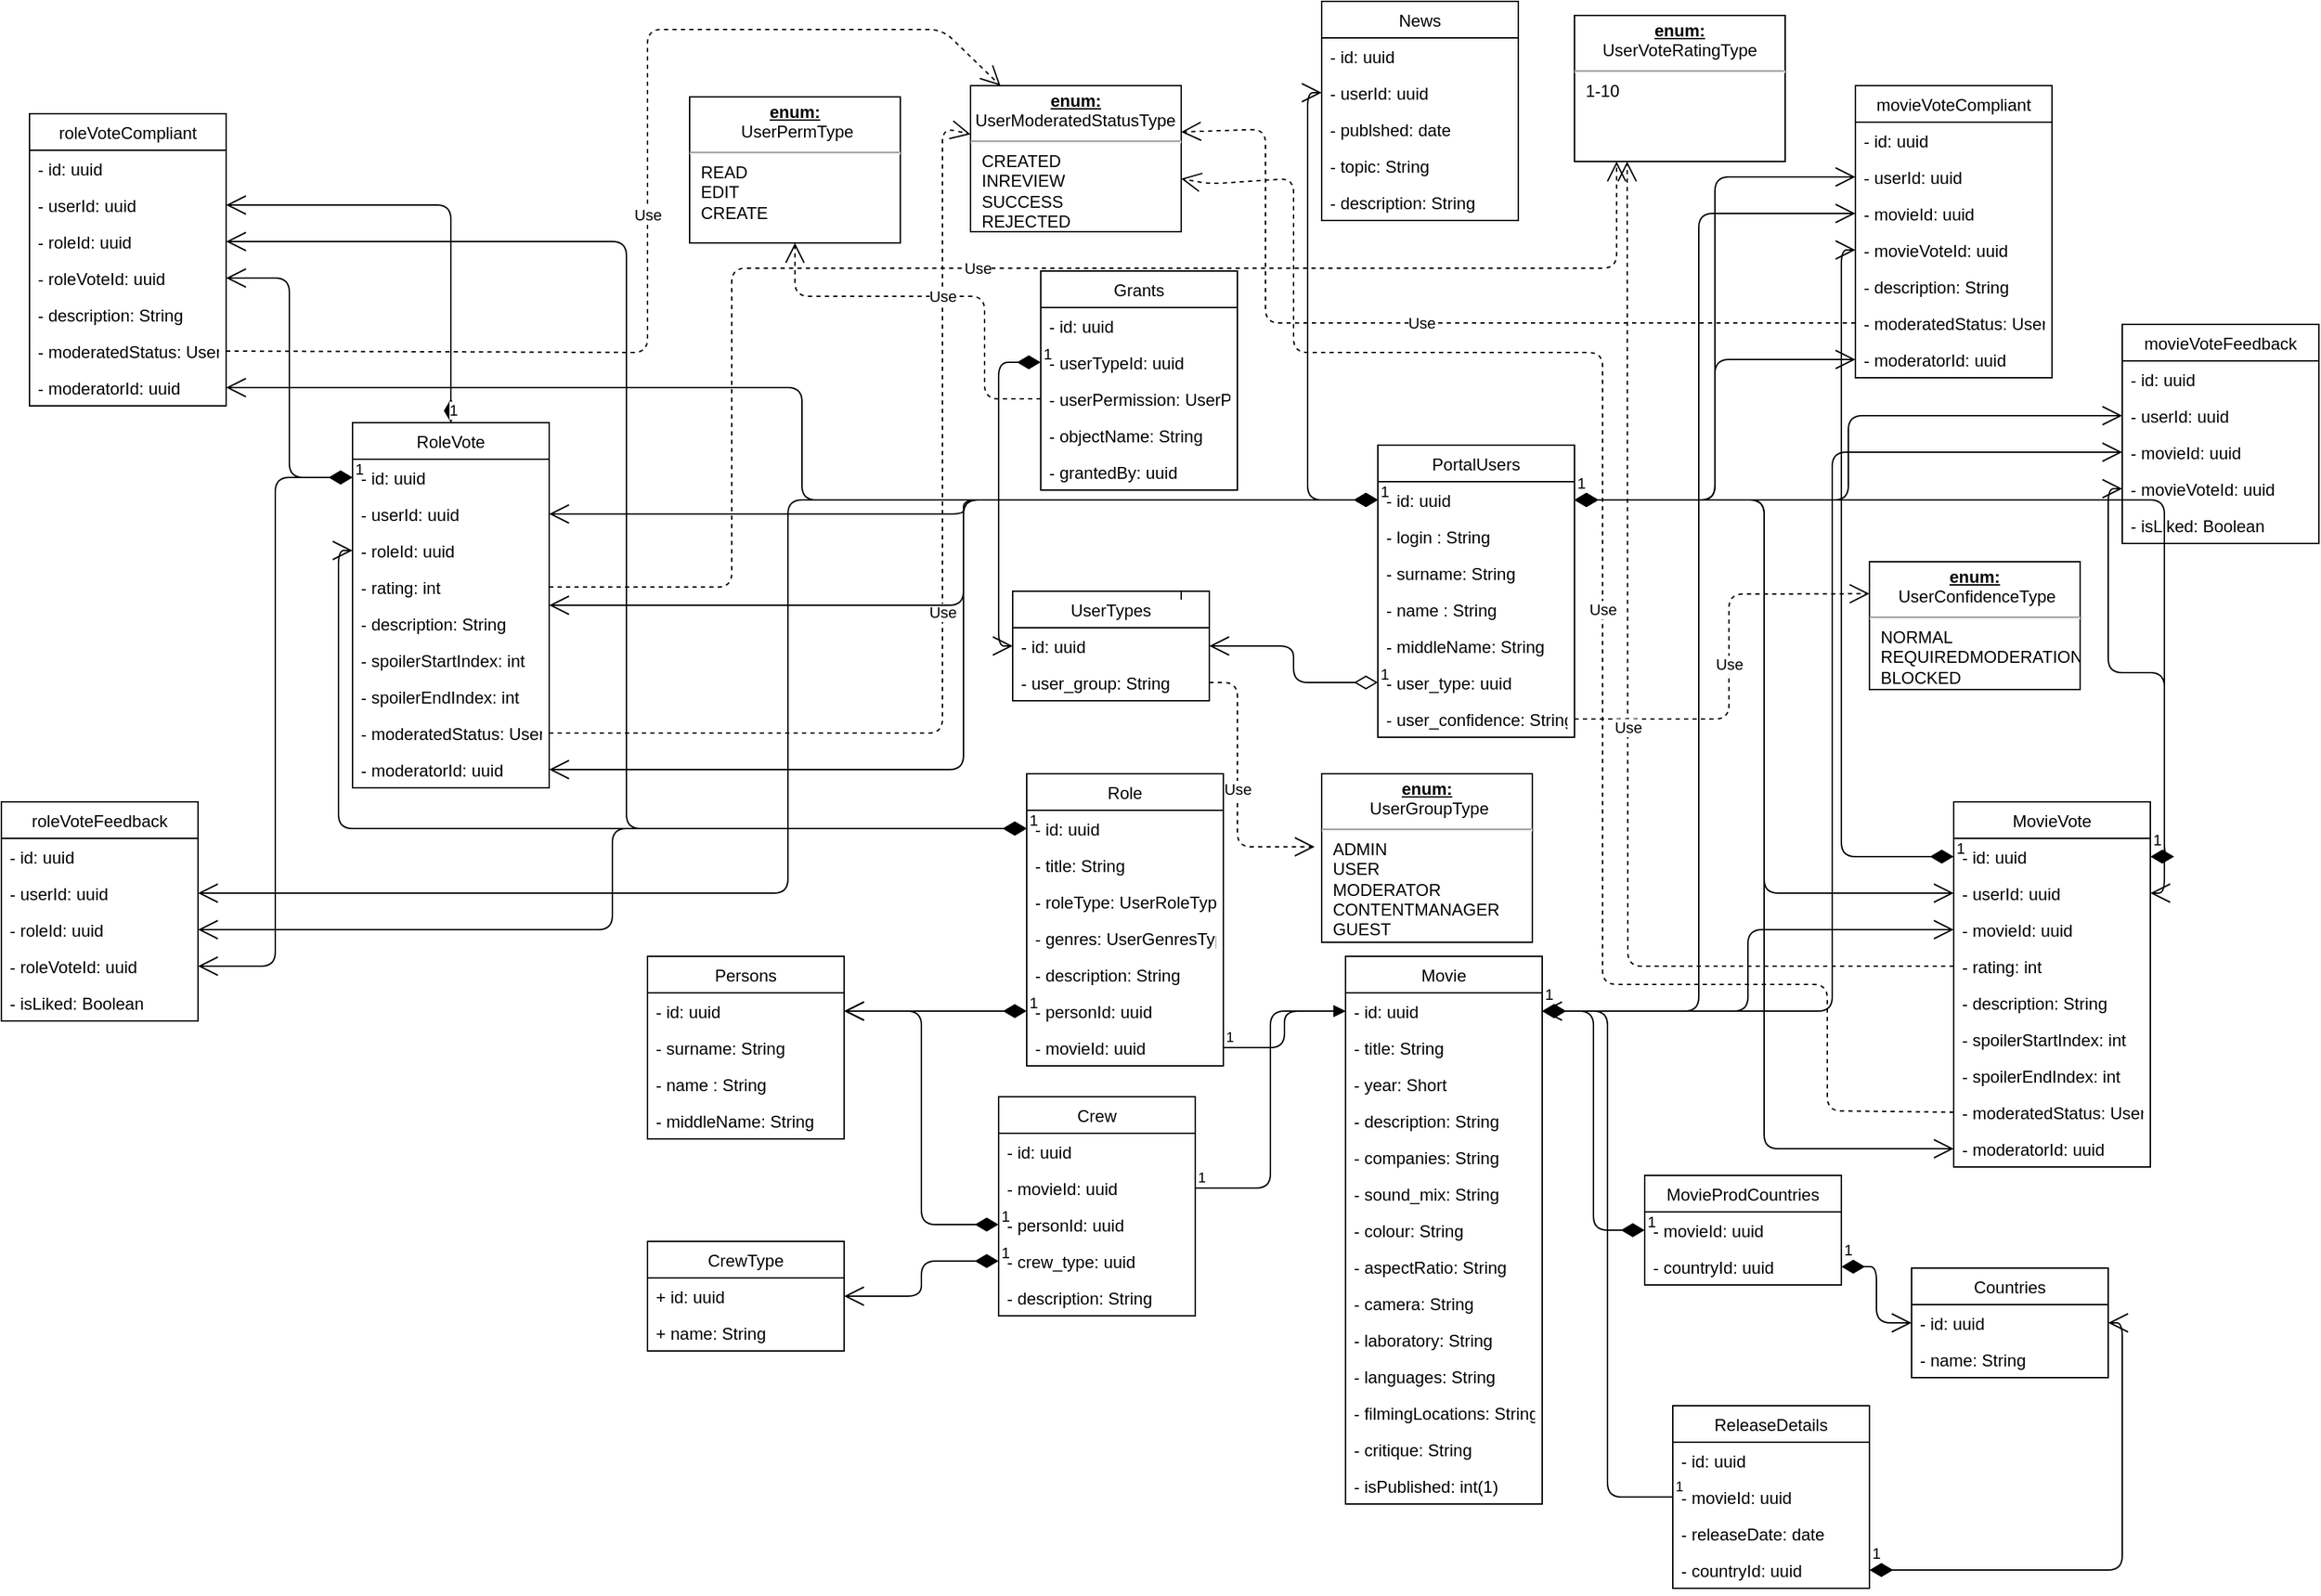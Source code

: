 <mxfile version="12.4.2" type="device" pages="1"><diagram id="bqbpLIdKGAeHzHiHFyEc" name="Page-1"><mxGraphModel dx="2249" dy="822" grid="1" gridSize="10" guides="1" tooltips="1" connect="1" arrows="1" fold="1" page="1" pageScale="1" pageWidth="827" pageHeight="1169" math="0" shadow="0"><root><mxCell id="0"/><mxCell id="1" parent="0"/><mxCell id="DdgafzefJ5ezYPAQWjBx-1" value="Movie" style="swimlane;fontStyle=0;childLayout=stackLayout;horizontal=1;startSize=26;fillColor=none;horizontalStack=0;resizeParent=1;resizeParentMax=0;resizeLast=0;collapsible=1;marginBottom=0;" parent="1" vertex="1"><mxGeometry x="687" y="690" width="140" height="390" as="geometry"/></mxCell><mxCell id="DdgafzefJ5ezYPAQWjBx-2" value="- id: uuid" style="text;strokeColor=none;fillColor=none;align=left;verticalAlign=top;spacingLeft=4;spacingRight=4;overflow=hidden;rotatable=0;points=[[0,0.5],[1,0.5]];portConstraint=eastwest;" parent="DdgafzefJ5ezYPAQWjBx-1" vertex="1"><mxGeometry y="26" width="140" height="26" as="geometry"/></mxCell><mxCell id="DdgafzefJ5ezYPAQWjBx-3" value="- title: String" style="text;strokeColor=none;fillColor=none;align=left;verticalAlign=top;spacingLeft=4;spacingRight=4;overflow=hidden;rotatable=0;points=[[0,0.5],[1,0.5]];portConstraint=eastwest;" parent="DdgafzefJ5ezYPAQWjBx-1" vertex="1"><mxGeometry y="52" width="140" height="26" as="geometry"/></mxCell><mxCell id="DdgafzefJ5ezYPAQWjBx-5" value="- year: Short" style="text;strokeColor=none;fillColor=none;align=left;verticalAlign=top;spacingLeft=4;spacingRight=4;overflow=hidden;rotatable=0;points=[[0,0.5],[1,0.5]];portConstraint=eastwest;" parent="DdgafzefJ5ezYPAQWjBx-1" vertex="1"><mxGeometry y="78" width="140" height="26" as="geometry"/></mxCell><mxCell id="DdgafzefJ5ezYPAQWjBx-6" value="- description: String" style="text;strokeColor=none;fillColor=none;align=left;verticalAlign=top;spacingLeft=4;spacingRight=4;overflow=hidden;rotatable=0;points=[[0,0.5],[1,0.5]];portConstraint=eastwest;" parent="DdgafzefJ5ezYPAQWjBx-1" vertex="1"><mxGeometry y="104" width="140" height="26" as="geometry"/></mxCell><mxCell id="DdgafzefJ5ezYPAQWjBx-13" value="- companies: String" style="text;strokeColor=none;fillColor=none;align=left;verticalAlign=top;spacingLeft=4;spacingRight=4;overflow=hidden;rotatable=0;points=[[0,0.5],[1,0.5]];portConstraint=eastwest;" parent="DdgafzefJ5ezYPAQWjBx-1" vertex="1"><mxGeometry y="130" width="140" height="26" as="geometry"/></mxCell><mxCell id="DdgafzefJ5ezYPAQWjBx-12" value="- sound_mix: String" style="text;strokeColor=none;fillColor=none;align=left;verticalAlign=top;spacingLeft=4;spacingRight=4;overflow=hidden;rotatable=0;points=[[0,0.5],[1,0.5]];portConstraint=eastwest;" parent="DdgafzefJ5ezYPAQWjBx-1" vertex="1"><mxGeometry y="156" width="140" height="26" as="geometry"/></mxCell><mxCell id="DdgafzefJ5ezYPAQWjBx-11" value="- colour: String" style="text;strokeColor=none;fillColor=none;align=left;verticalAlign=top;spacingLeft=4;spacingRight=4;overflow=hidden;rotatable=0;points=[[0,0.5],[1,0.5]];portConstraint=eastwest;" parent="DdgafzefJ5ezYPAQWjBx-1" vertex="1"><mxGeometry y="182" width="140" height="26" as="geometry"/></mxCell><mxCell id="DdgafzefJ5ezYPAQWjBx-10" value="- aspectRatio: String" style="text;strokeColor=none;fillColor=none;align=left;verticalAlign=top;spacingLeft=4;spacingRight=4;overflow=hidden;rotatable=0;points=[[0,0.5],[1,0.5]];portConstraint=eastwest;" parent="DdgafzefJ5ezYPAQWjBx-1" vertex="1"><mxGeometry y="208" width="140" height="26" as="geometry"/></mxCell><mxCell id="DdgafzefJ5ezYPAQWjBx-9" value="- camera: String" style="text;strokeColor=none;fillColor=none;align=left;verticalAlign=top;spacingLeft=4;spacingRight=4;overflow=hidden;rotatable=0;points=[[0,0.5],[1,0.5]];portConstraint=eastwest;" parent="DdgafzefJ5ezYPAQWjBx-1" vertex="1"><mxGeometry y="234" width="140" height="26" as="geometry"/></mxCell><mxCell id="DdgafzefJ5ezYPAQWjBx-8" value="- laboratory: String" style="text;strokeColor=none;fillColor=none;align=left;verticalAlign=top;spacingLeft=4;spacingRight=4;overflow=hidden;rotatable=0;points=[[0,0.5],[1,0.5]];portConstraint=eastwest;" parent="DdgafzefJ5ezYPAQWjBx-1" vertex="1"><mxGeometry y="260" width="140" height="26" as="geometry"/></mxCell><mxCell id="DdgafzefJ5ezYPAQWjBx-7" value="- languages: String" style="text;strokeColor=none;fillColor=none;align=left;verticalAlign=top;spacingLeft=4;spacingRight=4;overflow=hidden;rotatable=0;points=[[0,0.5],[1,0.5]];portConstraint=eastwest;" parent="DdgafzefJ5ezYPAQWjBx-1" vertex="1"><mxGeometry y="286" width="140" height="26" as="geometry"/></mxCell><mxCell id="DdgafzefJ5ezYPAQWjBx-14" value="- filmingLocations: String" style="text;strokeColor=none;fillColor=none;align=left;verticalAlign=top;spacingLeft=4;spacingRight=4;overflow=hidden;rotatable=0;points=[[0,0.5],[1,0.5]];portConstraint=eastwest;" parent="DdgafzefJ5ezYPAQWjBx-1" vertex="1"><mxGeometry y="312" width="140" height="26" as="geometry"/></mxCell><mxCell id="DdgafzefJ5ezYPAQWjBx-15" value="- critique: String" style="text;strokeColor=none;fillColor=none;align=left;verticalAlign=top;spacingLeft=4;spacingRight=4;overflow=hidden;rotatable=0;points=[[0,0.5],[1,0.5]];portConstraint=eastwest;" parent="DdgafzefJ5ezYPAQWjBx-1" vertex="1"><mxGeometry y="338" width="140" height="26" as="geometry"/></mxCell><mxCell id="DdgafzefJ5ezYPAQWjBx-4" value="- isPublished: int(1)" style="text;strokeColor=none;fillColor=none;align=left;verticalAlign=top;spacingLeft=4;spacingRight=4;overflow=hidden;rotatable=0;points=[[0,0.5],[1,0.5]];portConstraint=eastwest;" parent="DdgafzefJ5ezYPAQWjBx-1" vertex="1"><mxGeometry y="364" width="140" height="26" as="geometry"/></mxCell><mxCell id="DdgafzefJ5ezYPAQWjBx-16" value="Role" style="swimlane;fontStyle=0;childLayout=stackLayout;horizontal=1;startSize=26;fillColor=none;horizontalStack=0;resizeParent=1;resizeParentMax=0;resizeLast=0;collapsible=1;marginBottom=0;" parent="1" vertex="1"><mxGeometry x="460" y="560" width="140" height="208" as="geometry"/></mxCell><mxCell id="DdgafzefJ5ezYPAQWjBx-17" value="- id: uuid" style="text;strokeColor=none;fillColor=none;align=left;verticalAlign=top;spacingLeft=4;spacingRight=4;overflow=hidden;rotatable=0;points=[[0,0.5],[1,0.5]];portConstraint=eastwest;" parent="DdgafzefJ5ezYPAQWjBx-16" vertex="1"><mxGeometry y="26" width="140" height="26" as="geometry"/></mxCell><mxCell id="DdgafzefJ5ezYPAQWjBx-18" value="- title: String" style="text;strokeColor=none;fillColor=none;align=left;verticalAlign=top;spacingLeft=4;spacingRight=4;overflow=hidden;rotatable=0;points=[[0,0.5],[1,0.5]];portConstraint=eastwest;" parent="DdgafzefJ5ezYPAQWjBx-16" vertex="1"><mxGeometry y="52" width="140" height="26" as="geometry"/></mxCell><mxCell id="DdgafzefJ5ezYPAQWjBx-20" value="- roleType: UserRoleType" style="text;strokeColor=none;fillColor=none;align=left;verticalAlign=top;spacingLeft=4;spacingRight=4;overflow=hidden;rotatable=0;points=[[0,0.5],[1,0.5]];portConstraint=eastwest;" parent="DdgafzefJ5ezYPAQWjBx-16" vertex="1"><mxGeometry y="78" width="140" height="26" as="geometry"/></mxCell><mxCell id="DdgafzefJ5ezYPAQWjBx-21" value="- genres: UserGenresType" style="text;strokeColor=none;fillColor=none;align=left;verticalAlign=top;spacingLeft=4;spacingRight=4;overflow=hidden;rotatable=0;points=[[0,0.5],[1,0.5]];portConstraint=eastwest;" parent="DdgafzefJ5ezYPAQWjBx-16" vertex="1"><mxGeometry y="104" width="140" height="26" as="geometry"/></mxCell><mxCell id="DdgafzefJ5ezYPAQWjBx-22" value="- description: String" style="text;strokeColor=none;fillColor=none;align=left;verticalAlign=top;spacingLeft=4;spacingRight=4;overflow=hidden;rotatable=0;points=[[0,0.5],[1,0.5]];portConstraint=eastwest;" parent="DdgafzefJ5ezYPAQWjBx-16" vertex="1"><mxGeometry y="130" width="140" height="26" as="geometry"/></mxCell><mxCell id="DdgafzefJ5ezYPAQWjBx-23" value="- personId: uuid" style="text;strokeColor=none;fillColor=none;align=left;verticalAlign=top;spacingLeft=4;spacingRight=4;overflow=hidden;rotatable=0;points=[[0,0.5],[1,0.5]];portConstraint=eastwest;" parent="DdgafzefJ5ezYPAQWjBx-16" vertex="1"><mxGeometry y="156" width="140" height="26" as="geometry"/></mxCell><mxCell id="DdgafzefJ5ezYPAQWjBx-19" value="- movieId: uuid" style="text;strokeColor=none;fillColor=none;align=left;verticalAlign=top;spacingLeft=4;spacingRight=4;overflow=hidden;rotatable=0;points=[[0,0.5],[1,0.5]];portConstraint=eastwest;" parent="DdgafzefJ5ezYPAQWjBx-16" vertex="1"><mxGeometry y="182" width="140" height="26" as="geometry"/></mxCell><mxCell id="YQnFz6MUB6q1xdHqI6eA-1" value="PortalUsers" style="swimlane;fontStyle=0;childLayout=stackLayout;horizontal=1;startSize=26;fillColor=none;horizontalStack=0;resizeParent=1;resizeParentMax=0;resizeLast=0;collapsible=1;marginBottom=0;" parent="1" vertex="1"><mxGeometry x="710" y="326" width="140" height="208" as="geometry"/></mxCell><mxCell id="YQnFz6MUB6q1xdHqI6eA-2" value="- id: uuid" style="text;strokeColor=none;fillColor=none;align=left;verticalAlign=top;spacingLeft=4;spacingRight=4;overflow=hidden;rotatable=0;points=[[0,0.5],[1,0.5]];portConstraint=eastwest;" parent="YQnFz6MUB6q1xdHqI6eA-1" vertex="1"><mxGeometry y="26" width="140" height="26" as="geometry"/></mxCell><mxCell id="YQnFz6MUB6q1xdHqI6eA-3" value="- login : String" style="text;strokeColor=none;fillColor=none;align=left;verticalAlign=top;spacingLeft=4;spacingRight=4;overflow=hidden;rotatable=0;points=[[0,0.5],[1,0.5]];portConstraint=eastwest;" parent="YQnFz6MUB6q1xdHqI6eA-1" vertex="1"><mxGeometry y="52" width="140" height="26" as="geometry"/></mxCell><mxCell id="YQnFz6MUB6q1xdHqI6eA-5" value="- surname: String" style="text;strokeColor=none;fillColor=none;align=left;verticalAlign=top;spacingLeft=4;spacingRight=4;overflow=hidden;rotatable=0;points=[[0,0.5],[1,0.5]];portConstraint=eastwest;" parent="YQnFz6MUB6q1xdHqI6eA-1" vertex="1"><mxGeometry y="78" width="140" height="26" as="geometry"/></mxCell><mxCell id="YQnFz6MUB6q1xdHqI6eA-6" value="- name : String" style="text;strokeColor=none;fillColor=none;align=left;verticalAlign=top;spacingLeft=4;spacingRight=4;overflow=hidden;rotatable=0;points=[[0,0.5],[1,0.5]];portConstraint=eastwest;" parent="YQnFz6MUB6q1xdHqI6eA-1" vertex="1"><mxGeometry y="104" width="140" height="26" as="geometry"/></mxCell><mxCell id="YQnFz6MUB6q1xdHqI6eA-7" value="- middleName: String" style="text;strokeColor=none;fillColor=none;align=left;verticalAlign=top;spacingLeft=4;spacingRight=4;overflow=hidden;rotatable=0;points=[[0,0.5],[1,0.5]];portConstraint=eastwest;" parent="YQnFz6MUB6q1xdHqI6eA-1" vertex="1"><mxGeometry y="130" width="140" height="26" as="geometry"/></mxCell><mxCell id="YQnFz6MUB6q1xdHqI6eA-4" value="- user_type: uuid" style="text;strokeColor=none;fillColor=none;align=left;verticalAlign=top;spacingLeft=4;spacingRight=4;overflow=hidden;rotatable=0;points=[[0,0.5],[1,0.5]];portConstraint=eastwest;" parent="YQnFz6MUB6q1xdHqI6eA-1" vertex="1"><mxGeometry y="156" width="140" height="26" as="geometry"/></mxCell><mxCell id="9vb_ivIG15CbZ8NKKwNv-1" value="- user_confidence: String" style="text;strokeColor=none;fillColor=none;align=left;verticalAlign=top;spacingLeft=4;spacingRight=4;overflow=hidden;rotatable=0;points=[[0,0.5],[1,0.5]];portConstraint=eastwest;" parent="YQnFz6MUB6q1xdHqI6eA-1" vertex="1"><mxGeometry y="182" width="140" height="26" as="geometry"/></mxCell><mxCell id="YQnFz6MUB6q1xdHqI6eA-8" value="UserTypes" style="swimlane;fontStyle=0;childLayout=stackLayout;horizontal=1;startSize=26;fillColor=none;horizontalStack=0;resizeParent=1;resizeParentMax=0;resizeLast=0;collapsible=1;marginBottom=0;" parent="1" vertex="1"><mxGeometry x="450" y="430" width="140" height="78" as="geometry"/></mxCell><mxCell id="YQnFz6MUB6q1xdHqI6eA-9" value="- id: uuid" style="text;strokeColor=none;fillColor=none;align=left;verticalAlign=top;spacingLeft=4;spacingRight=4;overflow=hidden;rotatable=0;points=[[0,0.5],[1,0.5]];portConstraint=eastwest;" parent="YQnFz6MUB6q1xdHqI6eA-8" vertex="1"><mxGeometry y="26" width="140" height="26" as="geometry"/></mxCell><mxCell id="YQnFz6MUB6q1xdHqI6eA-10" value="- user_group: String" style="text;strokeColor=none;fillColor=none;align=left;verticalAlign=top;spacingLeft=4;spacingRight=4;overflow=hidden;rotatable=0;points=[[0,0.5],[1,0.5]];portConstraint=eastwest;" parent="YQnFz6MUB6q1xdHqI6eA-8" vertex="1"><mxGeometry y="52" width="140" height="26" as="geometry"/></mxCell><mxCell id="YQnFz6MUB6q1xdHqI6eA-12" value="Crew" style="swimlane;fontStyle=0;childLayout=stackLayout;horizontal=1;startSize=26;fillColor=none;horizontalStack=0;resizeParent=1;resizeParentMax=0;resizeLast=0;collapsible=1;marginBottom=0;" parent="1" vertex="1"><mxGeometry x="440" y="790" width="140" height="156" as="geometry"/></mxCell><mxCell id="YQnFz6MUB6q1xdHqI6eA-13" value="- id: uuid" style="text;strokeColor=none;fillColor=none;align=left;verticalAlign=top;spacingLeft=4;spacingRight=4;overflow=hidden;rotatable=0;points=[[0,0.5],[1,0.5]];portConstraint=eastwest;" parent="YQnFz6MUB6q1xdHqI6eA-12" vertex="1"><mxGeometry y="26" width="140" height="26" as="geometry"/></mxCell><mxCell id="YQnFz6MUB6q1xdHqI6eA-14" value="- movieId: uuid" style="text;strokeColor=none;fillColor=none;align=left;verticalAlign=top;spacingLeft=4;spacingRight=4;overflow=hidden;rotatable=0;points=[[0,0.5],[1,0.5]];portConstraint=eastwest;" parent="YQnFz6MUB6q1xdHqI6eA-12" vertex="1"><mxGeometry y="52" width="140" height="26" as="geometry"/></mxCell><mxCell id="YQnFz6MUB6q1xdHqI6eA-23" value="- personId: uuid" style="text;strokeColor=none;fillColor=none;align=left;verticalAlign=top;spacingLeft=4;spacingRight=4;overflow=hidden;rotatable=0;points=[[0,0.5],[1,0.5]];portConstraint=eastwest;" parent="YQnFz6MUB6q1xdHqI6eA-12" vertex="1"><mxGeometry y="78" width="140" height="26" as="geometry"/></mxCell><mxCell id="YQnFz6MUB6q1xdHqI6eA-24" value="- crew_type: uuid" style="text;strokeColor=none;fillColor=none;align=left;verticalAlign=top;spacingLeft=4;spacingRight=4;overflow=hidden;rotatable=0;points=[[0,0.5],[1,0.5]];portConstraint=eastwest;" parent="YQnFz6MUB6q1xdHqI6eA-12" vertex="1"><mxGeometry y="104" width="140" height="26" as="geometry"/></mxCell><mxCell id="YQnFz6MUB6q1xdHqI6eA-15" value="- description: String" style="text;strokeColor=none;fillColor=none;align=left;verticalAlign=top;spacingLeft=4;spacingRight=4;overflow=hidden;rotatable=0;points=[[0,0.5],[1,0.5]];portConstraint=eastwest;" parent="YQnFz6MUB6q1xdHqI6eA-12" vertex="1"><mxGeometry y="130" width="140" height="26" as="geometry"/></mxCell><mxCell id="YQnFz6MUB6q1xdHqI6eA-16" value="Persons" style="swimlane;fontStyle=0;childLayout=stackLayout;horizontal=1;startSize=26;fillColor=none;horizontalStack=0;resizeParent=1;resizeParentMax=0;resizeLast=0;collapsible=1;marginBottom=0;" parent="1" vertex="1"><mxGeometry x="190" y="690" width="140" height="130" as="geometry"/></mxCell><mxCell id="YQnFz6MUB6q1xdHqI6eA-17" value="- id: uuid" style="text;strokeColor=none;fillColor=none;align=left;verticalAlign=top;spacingLeft=4;spacingRight=4;overflow=hidden;rotatable=0;points=[[0,0.5],[1,0.5]];portConstraint=eastwest;" parent="YQnFz6MUB6q1xdHqI6eA-16" vertex="1"><mxGeometry y="26" width="140" height="26" as="geometry"/></mxCell><mxCell id="YQnFz6MUB6q1xdHqI6eA-19" value="- surname: String" style="text;strokeColor=none;fillColor=none;align=left;verticalAlign=top;spacingLeft=4;spacingRight=4;overflow=hidden;rotatable=0;points=[[0,0.5],[1,0.5]];portConstraint=eastwest;" parent="YQnFz6MUB6q1xdHqI6eA-16" vertex="1"><mxGeometry y="52" width="140" height="26" as="geometry"/></mxCell><mxCell id="YQnFz6MUB6q1xdHqI6eA-20" value="- name : String" style="text;strokeColor=none;fillColor=none;align=left;verticalAlign=top;spacingLeft=4;spacingRight=4;overflow=hidden;rotatable=0;points=[[0,0.5],[1,0.5]];portConstraint=eastwest;" parent="YQnFz6MUB6q1xdHqI6eA-16" vertex="1"><mxGeometry y="78" width="140" height="26" as="geometry"/></mxCell><mxCell id="YQnFz6MUB6q1xdHqI6eA-21" value="- middleName: String" style="text;strokeColor=none;fillColor=none;align=left;verticalAlign=top;spacingLeft=4;spacingRight=4;overflow=hidden;rotatable=0;points=[[0,0.5],[1,0.5]];portConstraint=eastwest;" parent="YQnFz6MUB6q1xdHqI6eA-16" vertex="1"><mxGeometry y="104" width="140" height="26" as="geometry"/></mxCell><mxCell id="YQnFz6MUB6q1xdHqI6eA-25" value="MovieVote" style="swimlane;fontStyle=0;childLayout=stackLayout;horizontal=1;startSize=26;fillColor=none;horizontalStack=0;resizeParent=1;resizeParentMax=0;resizeLast=0;collapsible=1;marginBottom=0;" parent="1" vertex="1"><mxGeometry x="1120" y="580" width="140" height="260" as="geometry"/></mxCell><mxCell id="YQnFz6MUB6q1xdHqI6eA-26" value="- id: uuid" style="text;strokeColor=none;fillColor=none;align=left;verticalAlign=top;spacingLeft=4;spacingRight=4;overflow=hidden;rotatable=0;points=[[0,0.5],[1,0.5]];portConstraint=eastwest;" parent="YQnFz6MUB6q1xdHqI6eA-25" vertex="1"><mxGeometry y="26" width="140" height="26" as="geometry"/></mxCell><mxCell id="YQnFz6MUB6q1xdHqI6eA-27" value="- userId: uuid" style="text;strokeColor=none;fillColor=none;align=left;verticalAlign=top;spacingLeft=4;spacingRight=4;overflow=hidden;rotatable=0;points=[[0,0.5],[1,0.5]];portConstraint=eastwest;" parent="YQnFz6MUB6q1xdHqI6eA-25" vertex="1"><mxGeometry y="52" width="140" height="26" as="geometry"/></mxCell><mxCell id="YQnFz6MUB6q1xdHqI6eA-28" value="- movieId: uuid" style="text;strokeColor=none;fillColor=none;align=left;verticalAlign=top;spacingLeft=4;spacingRight=4;overflow=hidden;rotatable=0;points=[[0,0.5],[1,0.5]];portConstraint=eastwest;" parent="YQnFz6MUB6q1xdHqI6eA-25" vertex="1"><mxGeometry y="78" width="140" height="26" as="geometry"/></mxCell><mxCell id="YQnFz6MUB6q1xdHqI6eA-30" value="- rating: int" style="text;strokeColor=none;fillColor=none;align=left;verticalAlign=top;spacingLeft=4;spacingRight=4;overflow=hidden;rotatable=0;points=[[0,0.5],[1,0.5]];portConstraint=eastwest;" parent="YQnFz6MUB6q1xdHqI6eA-25" vertex="1"><mxGeometry y="104" width="140" height="26" as="geometry"/></mxCell><mxCell id="YQnFz6MUB6q1xdHqI6eA-31" value="- description: String" style="text;strokeColor=none;fillColor=none;align=left;verticalAlign=top;spacingLeft=4;spacingRight=4;overflow=hidden;rotatable=0;points=[[0,0.5],[1,0.5]];portConstraint=eastwest;" parent="YQnFz6MUB6q1xdHqI6eA-25" vertex="1"><mxGeometry y="130" width="140" height="26" as="geometry"/></mxCell><mxCell id="YQnFz6MUB6q1xdHqI6eA-32" value="- spoilerStartIndex: int" style="text;strokeColor=none;fillColor=none;align=left;verticalAlign=top;spacingLeft=4;spacingRight=4;overflow=hidden;rotatable=0;points=[[0,0.5],[1,0.5]];portConstraint=eastwest;" parent="YQnFz6MUB6q1xdHqI6eA-25" vertex="1"><mxGeometry y="156" width="140" height="26" as="geometry"/></mxCell><mxCell id="YQnFz6MUB6q1xdHqI6eA-33" value="- spoilerEndIndex: int" style="text;strokeColor=none;fillColor=none;align=left;verticalAlign=top;spacingLeft=4;spacingRight=4;overflow=hidden;rotatable=0;points=[[0,0.5],[1,0.5]];portConstraint=eastwest;" parent="YQnFz6MUB6q1xdHqI6eA-25" vertex="1"><mxGeometry y="182" width="140" height="26" as="geometry"/></mxCell><mxCell id="YQnFz6MUB6q1xdHqI6eA-34" value="- moderatedStatus: UserModeratedStatusType" style="text;strokeColor=none;fillColor=none;align=left;verticalAlign=top;spacingLeft=4;spacingRight=4;overflow=hidden;rotatable=0;points=[[0,0.5],[1,0.5]];portConstraint=eastwest;" parent="YQnFz6MUB6q1xdHqI6eA-25" vertex="1"><mxGeometry y="208" width="140" height="26" as="geometry"/></mxCell><mxCell id="YQnFz6MUB6q1xdHqI6eA-35" value="- moderatorId: uuid" style="text;strokeColor=none;fillColor=none;align=left;verticalAlign=top;spacingLeft=4;spacingRight=4;overflow=hidden;rotatable=0;points=[[0,0.5],[1,0.5]];portConstraint=eastwest;" parent="YQnFz6MUB6q1xdHqI6eA-25" vertex="1"><mxGeometry y="234" width="140" height="26" as="geometry"/></mxCell><mxCell id="YQnFz6MUB6q1xdHqI6eA-36" value="roleVoteFeedback" style="swimlane;fontStyle=0;childLayout=stackLayout;horizontal=1;startSize=26;fillColor=none;horizontalStack=0;resizeParent=1;resizeParentMax=0;resizeLast=0;collapsible=1;marginBottom=0;" parent="1" vertex="1"><mxGeometry x="-270" y="580" width="140" height="156" as="geometry"/></mxCell><mxCell id="YQnFz6MUB6q1xdHqI6eA-37" value="- id: uuid" style="text;strokeColor=none;fillColor=none;align=left;verticalAlign=top;spacingLeft=4;spacingRight=4;overflow=hidden;rotatable=0;points=[[0,0.5],[1,0.5]];portConstraint=eastwest;" parent="YQnFz6MUB6q1xdHqI6eA-36" vertex="1"><mxGeometry y="26" width="140" height="26" as="geometry"/></mxCell><mxCell id="YQnFz6MUB6q1xdHqI6eA-38" value="- userId: uuid" style="text;strokeColor=none;fillColor=none;align=left;verticalAlign=top;spacingLeft=4;spacingRight=4;overflow=hidden;rotatable=0;points=[[0,0.5],[1,0.5]];portConstraint=eastwest;" parent="YQnFz6MUB6q1xdHqI6eA-36" vertex="1"><mxGeometry y="52" width="140" height="26" as="geometry"/></mxCell><mxCell id="YQnFz6MUB6q1xdHqI6eA-50" value="- roleId: uuid" style="text;strokeColor=none;fillColor=none;align=left;verticalAlign=top;spacingLeft=4;spacingRight=4;overflow=hidden;rotatable=0;points=[[0,0.5],[1,0.5]];portConstraint=eastwest;" parent="YQnFz6MUB6q1xdHqI6eA-36" vertex="1"><mxGeometry y="78" width="140" height="26" as="geometry"/></mxCell><mxCell id="YQnFz6MUB6q1xdHqI6eA-51" value="- roleVoteId: uuid" style="text;strokeColor=none;fillColor=none;align=left;verticalAlign=top;spacingLeft=4;spacingRight=4;overflow=hidden;rotatable=0;points=[[0,0.5],[1,0.5]];portConstraint=eastwest;" parent="YQnFz6MUB6q1xdHqI6eA-36" vertex="1"><mxGeometry y="104" width="140" height="26" as="geometry"/></mxCell><mxCell id="YQnFz6MUB6q1xdHqI6eA-53" value="- isLiked: Boolean" style="text;strokeColor=none;fillColor=none;align=left;verticalAlign=top;spacingLeft=4;spacingRight=4;overflow=hidden;rotatable=0;points=[[0,0.5],[1,0.5]];portConstraint=eastwest;" parent="YQnFz6MUB6q1xdHqI6eA-36" vertex="1"><mxGeometry y="130" width="140" height="26" as="geometry"/></mxCell><mxCell id="YQnFz6MUB6q1xdHqI6eA-54" value="roleVoteCompliant" style="swimlane;fontStyle=0;childLayout=stackLayout;horizontal=1;startSize=26;fillColor=none;horizontalStack=0;resizeParent=1;resizeParentMax=0;resizeLast=0;collapsible=1;marginBottom=0;" parent="1" vertex="1"><mxGeometry x="-250" y="90" width="140" height="208" as="geometry"/></mxCell><mxCell id="YQnFz6MUB6q1xdHqI6eA-55" value="- id: uuid" style="text;strokeColor=none;fillColor=none;align=left;verticalAlign=top;spacingLeft=4;spacingRight=4;overflow=hidden;rotatable=0;points=[[0,0.5],[1,0.5]];portConstraint=eastwest;" parent="YQnFz6MUB6q1xdHqI6eA-54" vertex="1"><mxGeometry y="26" width="140" height="26" as="geometry"/></mxCell><mxCell id="YQnFz6MUB6q1xdHqI6eA-56" value="- userId: uuid" style="text;strokeColor=none;fillColor=none;align=left;verticalAlign=top;spacingLeft=4;spacingRight=4;overflow=hidden;rotatable=0;points=[[0,0.5],[1,0.5]];portConstraint=eastwest;" parent="YQnFz6MUB6q1xdHqI6eA-54" vertex="1"><mxGeometry y="52" width="140" height="26" as="geometry"/></mxCell><mxCell id="YQnFz6MUB6q1xdHqI6eA-57" value="- roleId: uuid" style="text;strokeColor=none;fillColor=none;align=left;verticalAlign=top;spacingLeft=4;spacingRight=4;overflow=hidden;rotatable=0;points=[[0,0.5],[1,0.5]];portConstraint=eastwest;" parent="YQnFz6MUB6q1xdHqI6eA-54" vertex="1"><mxGeometry y="78" width="140" height="26" as="geometry"/></mxCell><mxCell id="YQnFz6MUB6q1xdHqI6eA-58" value="- roleVoteId: uuid" style="text;strokeColor=none;fillColor=none;align=left;verticalAlign=top;spacingLeft=4;spacingRight=4;overflow=hidden;rotatable=0;points=[[0,0.5],[1,0.5]];portConstraint=eastwest;" parent="YQnFz6MUB6q1xdHqI6eA-54" vertex="1"><mxGeometry y="104" width="140" height="26" as="geometry"/></mxCell><mxCell id="YQnFz6MUB6q1xdHqI6eA-59" value="- description: String" style="text;strokeColor=none;fillColor=none;align=left;verticalAlign=top;spacingLeft=4;spacingRight=4;overflow=hidden;rotatable=0;points=[[0,0.5],[1,0.5]];portConstraint=eastwest;" parent="YQnFz6MUB6q1xdHqI6eA-54" vertex="1"><mxGeometry y="130" width="140" height="26" as="geometry"/></mxCell><mxCell id="YQnFz6MUB6q1xdHqI6eA-60" value="- moderatedStatus: UserModeratedStatusType" style="text;strokeColor=none;fillColor=none;align=left;verticalAlign=top;spacingLeft=4;spacingRight=4;overflow=hidden;rotatable=0;points=[[0,0.5],[1,0.5]];portConstraint=eastwest;" parent="YQnFz6MUB6q1xdHqI6eA-54" vertex="1"><mxGeometry y="156" width="140" height="26" as="geometry"/></mxCell><mxCell id="YQnFz6MUB6q1xdHqI6eA-61" value="- moderatorId: uuid" style="text;strokeColor=none;fillColor=none;align=left;verticalAlign=top;spacingLeft=4;spacingRight=4;overflow=hidden;rotatable=0;points=[[0,0.5],[1,0.5]];portConstraint=eastwest;" parent="YQnFz6MUB6q1xdHqI6eA-54" vertex="1"><mxGeometry y="182" width="140" height="26" as="geometry"/></mxCell><mxCell id="YQnFz6MUB6q1xdHqI6eA-62" value="movieVoteFeedback" style="swimlane;fontStyle=0;childLayout=stackLayout;horizontal=1;startSize=26;fillColor=none;horizontalStack=0;resizeParent=1;resizeParentMax=0;resizeLast=0;collapsible=1;marginBottom=0;" parent="1" vertex="1"><mxGeometry x="1240" y="240" width="140" height="156" as="geometry"/></mxCell><mxCell id="YQnFz6MUB6q1xdHqI6eA-63" value="- id: uuid" style="text;strokeColor=none;fillColor=none;align=left;verticalAlign=top;spacingLeft=4;spacingRight=4;overflow=hidden;rotatable=0;points=[[0,0.5],[1,0.5]];portConstraint=eastwest;" parent="YQnFz6MUB6q1xdHqI6eA-62" vertex="1"><mxGeometry y="26" width="140" height="26" as="geometry"/></mxCell><mxCell id="YQnFz6MUB6q1xdHqI6eA-64" value="- userId: uuid" style="text;strokeColor=none;fillColor=none;align=left;verticalAlign=top;spacingLeft=4;spacingRight=4;overflow=hidden;rotatable=0;points=[[0,0.5],[1,0.5]];portConstraint=eastwest;" parent="YQnFz6MUB6q1xdHqI6eA-62" vertex="1"><mxGeometry y="52" width="140" height="26" as="geometry"/></mxCell><mxCell id="YQnFz6MUB6q1xdHqI6eA-65" value="- movieId: uuid" style="text;strokeColor=none;fillColor=none;align=left;verticalAlign=top;spacingLeft=4;spacingRight=4;overflow=hidden;rotatable=0;points=[[0,0.5],[1,0.5]];portConstraint=eastwest;" parent="YQnFz6MUB6q1xdHqI6eA-62" vertex="1"><mxGeometry y="78" width="140" height="26" as="geometry"/></mxCell><mxCell id="YQnFz6MUB6q1xdHqI6eA-66" value="- movieVoteId: uuid" style="text;strokeColor=none;fillColor=none;align=left;verticalAlign=top;spacingLeft=4;spacingRight=4;overflow=hidden;rotatable=0;points=[[0,0.5],[1,0.5]];portConstraint=eastwest;" parent="YQnFz6MUB6q1xdHqI6eA-62" vertex="1"><mxGeometry y="104" width="140" height="26" as="geometry"/></mxCell><mxCell id="YQnFz6MUB6q1xdHqI6eA-67" value="- isLiked: Boolean" style="text;strokeColor=none;fillColor=none;align=left;verticalAlign=top;spacingLeft=4;spacingRight=4;overflow=hidden;rotatable=0;points=[[0,0.5],[1,0.5]];portConstraint=eastwest;" parent="YQnFz6MUB6q1xdHqI6eA-62" vertex="1"><mxGeometry y="130" width="140" height="26" as="geometry"/></mxCell><mxCell id="YQnFz6MUB6q1xdHqI6eA-68" value="movieVoteCompliant" style="swimlane;fontStyle=0;childLayout=stackLayout;horizontal=1;startSize=26;fillColor=none;horizontalStack=0;resizeParent=1;resizeParentMax=0;resizeLast=0;collapsible=1;marginBottom=0;" parent="1" vertex="1"><mxGeometry x="1050" y="70" width="140" height="208" as="geometry"/></mxCell><mxCell id="YQnFz6MUB6q1xdHqI6eA-69" value="- id: uuid" style="text;strokeColor=none;fillColor=none;align=left;verticalAlign=top;spacingLeft=4;spacingRight=4;overflow=hidden;rotatable=0;points=[[0,0.5],[1,0.5]];portConstraint=eastwest;" parent="YQnFz6MUB6q1xdHqI6eA-68" vertex="1"><mxGeometry y="26" width="140" height="26" as="geometry"/></mxCell><mxCell id="YQnFz6MUB6q1xdHqI6eA-70" value="- userId: uuid" style="text;strokeColor=none;fillColor=none;align=left;verticalAlign=top;spacingLeft=4;spacingRight=4;overflow=hidden;rotatable=0;points=[[0,0.5],[1,0.5]];portConstraint=eastwest;" parent="YQnFz6MUB6q1xdHqI6eA-68" vertex="1"><mxGeometry y="52" width="140" height="26" as="geometry"/></mxCell><mxCell id="YQnFz6MUB6q1xdHqI6eA-71" value="- movieId: uuid" style="text;strokeColor=none;fillColor=none;align=left;verticalAlign=top;spacingLeft=4;spacingRight=4;overflow=hidden;rotatable=0;points=[[0,0.5],[1,0.5]];portConstraint=eastwest;" parent="YQnFz6MUB6q1xdHqI6eA-68" vertex="1"><mxGeometry y="78" width="140" height="26" as="geometry"/></mxCell><mxCell id="YQnFz6MUB6q1xdHqI6eA-72" value="- movieVoteId: uuid" style="text;strokeColor=none;fillColor=none;align=left;verticalAlign=top;spacingLeft=4;spacingRight=4;overflow=hidden;rotatable=0;points=[[0,0.5],[1,0.5]];portConstraint=eastwest;" parent="YQnFz6MUB6q1xdHqI6eA-68" vertex="1"><mxGeometry y="104" width="140" height="26" as="geometry"/></mxCell><mxCell id="YQnFz6MUB6q1xdHqI6eA-73" value="- description: String" style="text;strokeColor=none;fillColor=none;align=left;verticalAlign=top;spacingLeft=4;spacingRight=4;overflow=hidden;rotatable=0;points=[[0,0.5],[1,0.5]];portConstraint=eastwest;" parent="YQnFz6MUB6q1xdHqI6eA-68" vertex="1"><mxGeometry y="130" width="140" height="26" as="geometry"/></mxCell><mxCell id="YQnFz6MUB6q1xdHqI6eA-74" value="- moderatedStatus: UserModeratedStatusType" style="text;strokeColor=none;fillColor=none;align=left;verticalAlign=top;spacingLeft=4;spacingRight=4;overflow=hidden;rotatable=0;points=[[0,0.5],[1,0.5]];portConstraint=eastwest;" parent="YQnFz6MUB6q1xdHqI6eA-68" vertex="1"><mxGeometry y="156" width="140" height="26" as="geometry"/></mxCell><mxCell id="YQnFz6MUB6q1xdHqI6eA-75" value="- moderatorId: uuid" style="text;strokeColor=none;fillColor=none;align=left;verticalAlign=top;spacingLeft=4;spacingRight=4;overflow=hidden;rotatable=0;points=[[0,0.5],[1,0.5]];portConstraint=eastwest;" parent="YQnFz6MUB6q1xdHqI6eA-68" vertex="1"><mxGeometry y="182" width="140" height="26" as="geometry"/></mxCell><mxCell id="YQnFz6MUB6q1xdHqI6eA-76" value="Grants" style="swimlane;fontStyle=0;childLayout=stackLayout;horizontal=1;startSize=26;fillColor=none;horizontalStack=0;resizeParent=1;resizeParentMax=0;resizeLast=0;collapsible=1;marginBottom=0;" parent="1" vertex="1"><mxGeometry x="470" y="202" width="140" height="156" as="geometry"/></mxCell><mxCell id="YQnFz6MUB6q1xdHqI6eA-77" value="- id: uuid" style="text;strokeColor=none;fillColor=none;align=left;verticalAlign=top;spacingLeft=4;spacingRight=4;overflow=hidden;rotatable=0;points=[[0,0.5],[1,0.5]];portConstraint=eastwest;" parent="YQnFz6MUB6q1xdHqI6eA-76" vertex="1"><mxGeometry y="26" width="140" height="26" as="geometry"/></mxCell><mxCell id="YQnFz6MUB6q1xdHqI6eA-78" value="- userTypeId: uuid" style="text;strokeColor=none;fillColor=none;align=left;verticalAlign=top;spacingLeft=4;spacingRight=4;overflow=hidden;rotatable=0;points=[[0,0.5],[1,0.5]];portConstraint=eastwest;" parent="YQnFz6MUB6q1xdHqI6eA-76" vertex="1"><mxGeometry y="52" width="140" height="26" as="geometry"/></mxCell><mxCell id="YQnFz6MUB6q1xdHqI6eA-80" value="- userPermission: UserPermType" style="text;strokeColor=none;fillColor=none;align=left;verticalAlign=top;spacingLeft=4;spacingRight=4;overflow=hidden;rotatable=0;points=[[0,0.5],[1,0.5]];portConstraint=eastwest;" parent="YQnFz6MUB6q1xdHqI6eA-76" vertex="1"><mxGeometry y="78" width="140" height="26" as="geometry"/></mxCell><mxCell id="YQnFz6MUB6q1xdHqI6eA-81" value="- objectName: String" style="text;strokeColor=none;fillColor=none;align=left;verticalAlign=top;spacingLeft=4;spacingRight=4;overflow=hidden;rotatable=0;points=[[0,0.5],[1,0.5]];portConstraint=eastwest;" parent="YQnFz6MUB6q1xdHqI6eA-76" vertex="1"><mxGeometry y="104" width="140" height="26" as="geometry"/></mxCell><mxCell id="YQnFz6MUB6q1xdHqI6eA-79" value="- grantedBy: uuid" style="text;strokeColor=none;fillColor=none;align=left;verticalAlign=top;spacingLeft=4;spacingRight=4;overflow=hidden;rotatable=0;points=[[0,0.5],[1,0.5]];portConstraint=eastwest;" parent="YQnFz6MUB6q1xdHqI6eA-76" vertex="1"><mxGeometry y="130" width="140" height="26" as="geometry"/></mxCell><mxCell id="YQnFz6MUB6q1xdHqI6eA-82" value="News" style="swimlane;fontStyle=0;childLayout=stackLayout;horizontal=1;startSize=26;fillColor=none;horizontalStack=0;resizeParent=1;resizeParentMax=0;resizeLast=0;collapsible=1;marginBottom=0;" parent="1" vertex="1"><mxGeometry x="670" y="10" width="140" height="156" as="geometry"/></mxCell><mxCell id="YQnFz6MUB6q1xdHqI6eA-83" value="- id: uuid" style="text;strokeColor=none;fillColor=none;align=left;verticalAlign=top;spacingLeft=4;spacingRight=4;overflow=hidden;rotatable=0;points=[[0,0.5],[1,0.5]];portConstraint=eastwest;" parent="YQnFz6MUB6q1xdHqI6eA-82" vertex="1"><mxGeometry y="26" width="140" height="26" as="geometry"/></mxCell><mxCell id="YQnFz6MUB6q1xdHqI6eA-84" value="- userId: uuid" style="text;strokeColor=none;fillColor=none;align=left;verticalAlign=top;spacingLeft=4;spacingRight=4;overflow=hidden;rotatable=0;points=[[0,0.5],[1,0.5]];portConstraint=eastwest;" parent="YQnFz6MUB6q1xdHqI6eA-82" vertex="1"><mxGeometry y="52" width="140" height="26" as="geometry"/></mxCell><mxCell id="YQnFz6MUB6q1xdHqI6eA-85" value="- publshed: date" style="text;strokeColor=none;fillColor=none;align=left;verticalAlign=top;spacingLeft=4;spacingRight=4;overflow=hidden;rotatable=0;points=[[0,0.5],[1,0.5]];portConstraint=eastwest;" parent="YQnFz6MUB6q1xdHqI6eA-82" vertex="1"><mxGeometry y="78" width="140" height="26" as="geometry"/></mxCell><mxCell id="YQnFz6MUB6q1xdHqI6eA-86" value="- topic: String" style="text;strokeColor=none;fillColor=none;align=left;verticalAlign=top;spacingLeft=4;spacingRight=4;overflow=hidden;rotatable=0;points=[[0,0.5],[1,0.5]];portConstraint=eastwest;" parent="YQnFz6MUB6q1xdHqI6eA-82" vertex="1"><mxGeometry y="104" width="140" height="26" as="geometry"/></mxCell><mxCell id="YQnFz6MUB6q1xdHqI6eA-87" value="- description: String" style="text;strokeColor=none;fillColor=none;align=left;verticalAlign=top;spacingLeft=4;spacingRight=4;overflow=hidden;rotatable=0;points=[[0,0.5],[1,0.5]];portConstraint=eastwest;" parent="YQnFz6MUB6q1xdHqI6eA-82" vertex="1"><mxGeometry y="130" width="140" height="26" as="geometry"/></mxCell><mxCell id="YQnFz6MUB6q1xdHqI6eA-88" value="ReleaseDetails" style="swimlane;fontStyle=0;childLayout=stackLayout;horizontal=1;startSize=26;fillColor=none;horizontalStack=0;resizeParent=1;resizeParentMax=0;resizeLast=0;collapsible=1;marginBottom=0;" parent="1" vertex="1"><mxGeometry x="920" y="1010" width="140" height="130" as="geometry"/></mxCell><mxCell id="YQnFz6MUB6q1xdHqI6eA-89" value="- id: uuid" style="text;strokeColor=none;fillColor=none;align=left;verticalAlign=top;spacingLeft=4;spacingRight=4;overflow=hidden;rotatable=0;points=[[0,0.5],[1,0.5]];portConstraint=eastwest;" parent="YQnFz6MUB6q1xdHqI6eA-88" vertex="1"><mxGeometry y="26" width="140" height="26" as="geometry"/></mxCell><mxCell id="YQnFz6MUB6q1xdHqI6eA-90" value="- movieId: uuid" style="text;strokeColor=none;fillColor=none;align=left;verticalAlign=top;spacingLeft=4;spacingRight=4;overflow=hidden;rotatable=0;points=[[0,0.5],[1,0.5]];portConstraint=eastwest;" parent="YQnFz6MUB6q1xdHqI6eA-88" vertex="1"><mxGeometry y="52" width="140" height="26" as="geometry"/></mxCell><mxCell id="YQnFz6MUB6q1xdHqI6eA-92" value="- releaseDate: date" style="text;strokeColor=none;fillColor=none;align=left;verticalAlign=top;spacingLeft=4;spacingRight=4;overflow=hidden;rotatable=0;points=[[0,0.5],[1,0.5]];portConstraint=eastwest;" parent="YQnFz6MUB6q1xdHqI6eA-88" vertex="1"><mxGeometry y="78" width="140" height="26" as="geometry"/></mxCell><mxCell id="YQnFz6MUB6q1xdHqI6eA-91" value="- countryId: uuid" style="text;strokeColor=none;fillColor=none;align=left;verticalAlign=top;spacingLeft=4;spacingRight=4;overflow=hidden;rotatable=0;points=[[0,0.5],[1,0.5]];portConstraint=eastwest;" parent="YQnFz6MUB6q1xdHqI6eA-88" vertex="1"><mxGeometry y="104" width="140" height="26" as="geometry"/></mxCell><mxCell id="YQnFz6MUB6q1xdHqI6eA-93" value="Countries" style="swimlane;fontStyle=0;childLayout=stackLayout;horizontal=1;startSize=26;fillColor=none;horizontalStack=0;resizeParent=1;resizeParentMax=0;resizeLast=0;collapsible=1;marginBottom=0;" parent="1" vertex="1"><mxGeometry x="1090" y="912" width="140" height="78" as="geometry"/></mxCell><mxCell id="YQnFz6MUB6q1xdHqI6eA-94" value="- id: uuid" style="text;strokeColor=none;fillColor=none;align=left;verticalAlign=top;spacingLeft=4;spacingRight=4;overflow=hidden;rotatable=0;points=[[0,0.5],[1,0.5]];portConstraint=eastwest;" parent="YQnFz6MUB6q1xdHqI6eA-93" vertex="1"><mxGeometry y="26" width="140" height="26" as="geometry"/></mxCell><mxCell id="YQnFz6MUB6q1xdHqI6eA-95" value="- name: String" style="text;strokeColor=none;fillColor=none;align=left;verticalAlign=top;spacingLeft=4;spacingRight=4;overflow=hidden;rotatable=0;points=[[0,0.5],[1,0.5]];portConstraint=eastwest;" parent="YQnFz6MUB6q1xdHqI6eA-93" vertex="1"><mxGeometry y="52" width="140" height="26" as="geometry"/></mxCell><mxCell id="YQnFz6MUB6q1xdHqI6eA-101" value="MovieProdCountries" style="swimlane;fontStyle=0;childLayout=stackLayout;horizontal=1;startSize=26;fillColor=none;horizontalStack=0;resizeParent=1;resizeParentMax=0;resizeLast=0;collapsible=1;marginBottom=0;" parent="1" vertex="1"><mxGeometry x="900" y="846" width="140" height="78" as="geometry"/></mxCell><mxCell id="YQnFz6MUB6q1xdHqI6eA-102" value="- movieId: uuid" style="text;strokeColor=none;fillColor=none;align=left;verticalAlign=top;spacingLeft=4;spacingRight=4;overflow=hidden;rotatable=0;points=[[0,0.5],[1,0.5]];portConstraint=eastwest;" parent="YQnFz6MUB6q1xdHqI6eA-101" vertex="1"><mxGeometry y="26" width="140" height="26" as="geometry"/></mxCell><mxCell id="YQnFz6MUB6q1xdHqI6eA-103" value="- countryId: uuid" style="text;strokeColor=none;fillColor=none;align=left;verticalAlign=top;spacingLeft=4;spacingRight=4;overflow=hidden;rotatable=0;points=[[0,0.5],[1,0.5]];portConstraint=eastwest;" parent="YQnFz6MUB6q1xdHqI6eA-101" vertex="1"><mxGeometry y="52" width="140" height="26" as="geometry"/></mxCell><mxCell id="YQnFz6MUB6q1xdHqI6eA-110" value="&lt;p style=&quot;margin: 0px ; margin-top: 4px ; text-align: center ; text-decoration: underline&quot;&gt;&lt;b&gt;enum:&lt;/b&gt;&lt;/p&gt;&amp;nbsp;UserModeratedStatusType&lt;hr&gt;&lt;p style=&quot;margin: 0px ; margin-left: 8px&quot;&gt;CREATED&lt;/p&gt;&lt;p style=&quot;margin: 0px ; margin-left: 8px&quot;&gt;INREVIEW&lt;/p&gt;&lt;p style=&quot;margin: 0px ; margin-left: 8px&quot;&gt;SUCCESS&lt;/p&gt;&lt;p style=&quot;margin: 0px ; margin-left: 8px&quot;&gt;REJECTED&lt;/p&gt;" style="verticalAlign=top;align=left;overflow=fill;fontSize=12;fontFamily=Helvetica;html=1;" parent="1" vertex="1"><mxGeometry x="420" y="70" width="150" height="104" as="geometry"/></mxCell><mxCell id="YQnFz6MUB6q1xdHqI6eA-111" value="Use" style="endArrow=open;endSize=12;dashed=1;html=1;exitX=1;exitY=0.5;exitDx=0;exitDy=0;" parent="1" source="YQnFz6MUB6q1xdHqI6eA-60" target="YQnFz6MUB6q1xdHqI6eA-110" edge="1"><mxGeometry width="160" relative="1" as="geometry"><mxPoint x="280" y="30" as="sourcePoint"/><mxPoint x="440" y="30" as="targetPoint"/><Array as="points"><mxPoint x="190" y="260"/><mxPoint x="190" y="178"/><mxPoint x="190" y="30"/><mxPoint x="360" y="30"/><mxPoint x="400" y="30"/></Array></mxGeometry></mxCell><mxCell id="YQnFz6MUB6q1xdHqI6eA-112" value="Use" style="endArrow=open;endSize=12;dashed=1;html=1;exitX=1;exitY=0.5;exitDx=0;exitDy=0;" parent="1" source="YQnFz6MUB6q1xdHqI6eA-48" target="YQnFz6MUB6q1xdHqI6eA-110" edge="1"><mxGeometry width="160" relative="1" as="geometry"><mxPoint x="350" y="270" as="sourcePoint"/><mxPoint x="510" y="270" as="targetPoint"/><Array as="points"><mxPoint x="400" y="531"/><mxPoint x="400" y="276"/><mxPoint x="400" y="100"/></Array></mxGeometry></mxCell><mxCell id="YQnFz6MUB6q1xdHqI6eA-113" value="Use" style="endArrow=open;endSize=12;dashed=1;html=1;exitX=0;exitY=0.5;exitDx=0;exitDy=0;entryX=1;entryY=0.317;entryDx=0;entryDy=0;entryPerimeter=0;" parent="1" source="YQnFz6MUB6q1xdHqI6eA-74" target="YQnFz6MUB6q1xdHqI6eA-110" edge="1"><mxGeometry width="160" relative="1" as="geometry"><mxPoint x="590" y="130" as="sourcePoint"/><mxPoint x="750" y="130" as="targetPoint"/><Array as="points"><mxPoint x="630" y="239"/><mxPoint x="630" y="160"/><mxPoint x="630" y="101"/></Array></mxGeometry></mxCell><mxCell id="YQnFz6MUB6q1xdHqI6eA-115" value="&lt;p style=&quot;margin: 0px ; margin-top: 4px ; text-align: center ; text-decoration: underline&quot;&gt;&lt;b&gt;enum:&lt;/b&gt;&lt;/p&gt;&lt;div style=&quot;text-align: center&quot;&gt;&lt;span&gt;&amp;nbsp;UserPermType&lt;/span&gt;&lt;/div&gt;&lt;hr&gt;&lt;p style=&quot;margin: 0px ; margin-left: 8px&quot;&gt;READ&lt;/p&gt;&lt;p style=&quot;margin: 0px ; margin-left: 8px&quot;&gt;EDIT&lt;/p&gt;&lt;p style=&quot;margin: 0px ; margin-left: 8px&quot;&gt;CREATE&lt;/p&gt;" style="verticalAlign=top;align=left;overflow=fill;fontSize=12;fontFamily=Helvetica;html=1;" parent="1" vertex="1"><mxGeometry x="220" y="78" width="150" height="104" as="geometry"/></mxCell><mxCell id="YQnFz6MUB6q1xdHqI6eA-140" value="" style="endArrow=block;endFill=1;html=1;edgeStyle=orthogonalEdgeStyle;align=left;verticalAlign=top;entryX=0;entryY=0.5;entryDx=0;entryDy=0;" parent="1" source="DdgafzefJ5ezYPAQWjBx-19" target="DdgafzefJ5ezYPAQWjBx-2" edge="1"><mxGeometry x="-1" relative="1" as="geometry"><mxPoint x="360" y="525" as="sourcePoint"/><mxPoint x="520" y="525" as="targetPoint"/></mxGeometry></mxCell><mxCell id="YQnFz6MUB6q1xdHqI6eA-141" value="1" style="resizable=0;html=1;align=left;verticalAlign=bottom;labelBackgroundColor=#ffffff;fontSize=10;" parent="YQnFz6MUB6q1xdHqI6eA-140" connectable="0" vertex="1"><mxGeometry x="-1" relative="1" as="geometry"/></mxCell><mxCell id="YQnFz6MUB6q1xdHqI6eA-147" value="1" style="endArrow=open;html=1;endSize=12;startArrow=diamondThin;startSize=14;startFill=1;edgeStyle=orthogonalEdgeStyle;align=left;verticalAlign=bottom;entryX=0;entryY=0.5;entryDx=0;entryDy=0;" parent="1" source="DdgafzefJ5ezYPAQWjBx-17" target="YQnFz6MUB6q1xdHqI6eA-43" edge="1"><mxGeometry x="-1" y="3" relative="1" as="geometry"><mxPoint x="60" y="369" as="sourcePoint"/><mxPoint x="60" y="369" as="targetPoint"/></mxGeometry></mxCell><mxCell id="YQnFz6MUB6q1xdHqI6eA-149" value="1" style="endArrow=open;html=1;endSize=12;startArrow=diamondThin;startSize=14;startFill=1;edgeStyle=orthogonalEdgeStyle;align=left;verticalAlign=bottom;entryX=1;entryY=0.5;entryDx=0;entryDy=0;" parent="1" source="DdgafzefJ5ezYPAQWjBx-23" target="YQnFz6MUB6q1xdHqI6eA-17" edge="1"><mxGeometry x="-1" y="3" relative="1" as="geometry"><mxPoint x="70" y="499" as="sourcePoint"/><mxPoint x="70" y="499" as="targetPoint"/></mxGeometry></mxCell><mxCell id="YQnFz6MUB6q1xdHqI6eA-152" value="1" style="endArrow=open;html=1;endSize=12;startArrow=diamondThin;startSize=14;startFill=0;edgeStyle=orthogonalEdgeStyle;align=left;verticalAlign=bottom;entryX=1;entryY=0.5;entryDx=0;entryDy=0;" parent="1" source="YQnFz6MUB6q1xdHqI6eA-4" target="YQnFz6MUB6q1xdHqI6eA-9" edge="1"><mxGeometry x="-1" y="3" relative="1" as="geometry"><mxPoint x="90" y="1089" as="sourcePoint"/><mxPoint x="90" y="1089" as="targetPoint"/></mxGeometry></mxCell><mxCell id="YQnFz6MUB6q1xdHqI6eA-153" value="1" style="endArrow=open;html=1;endSize=12;startArrow=diamondThin;startSize=14;startFill=1;edgeStyle=orthogonalEdgeStyle;align=left;verticalAlign=bottom;entryX=1;entryY=0.5;entryDx=0;entryDy=0;" parent="1" source="YQnFz6MUB6q1xdHqI6eA-24" target="YQnFz6MUB6q1xdHqI6eA-121" edge="1"><mxGeometry x="-1" y="3" relative="1" as="geometry"><mxPoint x="360" y="693" as="sourcePoint"/><mxPoint x="520" y="693" as="targetPoint"/></mxGeometry></mxCell><mxCell id="YQnFz6MUB6q1xdHqI6eA-154" value="" style="endArrow=block;endFill=1;html=1;edgeStyle=orthogonalEdgeStyle;align=left;verticalAlign=top;entryX=0;entryY=0.5;entryDx=0;entryDy=0;" parent="1" source="YQnFz6MUB6q1xdHqI6eA-14" target="DdgafzefJ5ezYPAQWjBx-2" edge="1"><mxGeometry x="-1" relative="1" as="geometry"><mxPoint x="360" y="641" as="sourcePoint"/><mxPoint x="520" y="641" as="targetPoint"/></mxGeometry></mxCell><mxCell id="YQnFz6MUB6q1xdHqI6eA-155" value="1" style="resizable=0;html=1;align=left;verticalAlign=bottom;labelBackgroundColor=#ffffff;fontSize=10;" parent="YQnFz6MUB6q1xdHqI6eA-154" connectable="0" vertex="1"><mxGeometry x="-1" relative="1" as="geometry"/></mxCell><mxCell id="YQnFz6MUB6q1xdHqI6eA-156" value="1" style="endArrow=open;html=1;endSize=12;startArrow=diamondThin;startSize=14;startFill=1;edgeStyle=orthogonalEdgeStyle;align=left;verticalAlign=bottom;entryX=1;entryY=0.5;entryDx=0;entryDy=0;" parent="1" source="YQnFz6MUB6q1xdHqI6eA-23" target="YQnFz6MUB6q1xdHqI6eA-17" edge="1"><mxGeometry x="-1" y="3" relative="1" as="geometry"><mxPoint x="60" y="667" as="sourcePoint"/><mxPoint x="60" y="667" as="targetPoint"/></mxGeometry></mxCell><mxCell id="YQnFz6MUB6q1xdHqI6eA-157" value="1" style="endArrow=open;html=1;endSize=12;startArrow=diamondThin;startSize=14;startFill=1;edgeStyle=orthogonalEdgeStyle;align=left;verticalAlign=bottom;entryX=0;entryY=0.5;entryDx=0;entryDy=0;" parent="1" source="YQnFz6MUB6q1xdHqI6eA-78" target="YQnFz6MUB6q1xdHqI6eA-9" edge="1"><mxGeometry x="-1" y="3" relative="1" as="geometry"><mxPoint x="-130" y="945" as="sourcePoint"/><mxPoint x="-130" y="945" as="targetPoint"/></mxGeometry></mxCell><mxCell id="YQnFz6MUB6q1xdHqI6eA-158" style="edgeStyle=orthogonalEdgeStyle;rounded=0;orthogonalLoop=1;jettySize=auto;html=1;exitX=0.75;exitY=0;exitDx=0;exitDy=0;entryX=0.857;entryY=0.077;entryDx=0;entryDy=0;entryPerimeter=0;endArrow=none;endFill=0;" parent="1" source="YQnFz6MUB6q1xdHqI6eA-8" target="YQnFz6MUB6q1xdHqI6eA-8" edge="1"><mxGeometry relative="1" as="geometry"/></mxCell><mxCell id="YQnFz6MUB6q1xdHqI6eA-161" value="" style="endArrow=block;endFill=1;html=1;edgeStyle=orthogonalEdgeStyle;align=left;verticalAlign=top;entryX=1;entryY=0.5;entryDx=0;entryDy=0;" parent="1" source="YQnFz6MUB6q1xdHqI6eA-90" target="DdgafzefJ5ezYPAQWjBx-2" edge="1"><mxGeometry x="-1" relative="1" as="geometry"><mxPoint x="480" y="845" as="sourcePoint"/><mxPoint x="480" y="845" as="targetPoint"/></mxGeometry></mxCell><mxCell id="YQnFz6MUB6q1xdHqI6eA-162" value="1" style="resizable=0;html=1;align=left;verticalAlign=bottom;labelBackgroundColor=#ffffff;fontSize=10;" parent="YQnFz6MUB6q1xdHqI6eA-161" connectable="0" vertex="1"><mxGeometry x="-1" relative="1" as="geometry"/></mxCell><mxCell id="YQnFz6MUB6q1xdHqI6eA-164" value="1" style="endArrow=open;html=1;endSize=12;startArrow=diamondThin;startSize=14;startFill=1;edgeStyle=orthogonalEdgeStyle;align=left;verticalAlign=bottom;entryX=1;entryY=0.5;entryDx=0;entryDy=0;" parent="1" source="YQnFz6MUB6q1xdHqI6eA-91" target="YQnFz6MUB6q1xdHqI6eA-94" edge="1"><mxGeometry x="-1" y="3" relative="1" as="geometry"><mxPoint x="780" y="897" as="sourcePoint"/><mxPoint x="940" y="897" as="targetPoint"/></mxGeometry></mxCell><mxCell id="YQnFz6MUB6q1xdHqI6eA-165" value="1" style="endArrow=open;html=1;endSize=12;startArrow=diamondThin;startSize=14;startFill=1;edgeStyle=orthogonalEdgeStyle;align=left;verticalAlign=bottom;entryX=0;entryY=0.5;entryDx=0;entryDy=0;" parent="1" source="YQnFz6MUB6q1xdHqI6eA-103" target="YQnFz6MUB6q1xdHqI6eA-94" edge="1"><mxGeometry x="-1" y="3" relative="1" as="geometry"><mxPoint x="480" y="585" as="sourcePoint"/><mxPoint x="480" y="585" as="targetPoint"/></mxGeometry></mxCell><mxCell id="YQnFz6MUB6q1xdHqI6eA-166" value="1" style="endArrow=open;html=1;endSize=12;startArrow=diamondThin;startSize=14;startFill=1;edgeStyle=orthogonalEdgeStyle;align=left;verticalAlign=bottom;entryX=1;entryY=0.5;entryDx=0;entryDy=0;" parent="1" source="YQnFz6MUB6q1xdHqI6eA-102" target="DdgafzefJ5ezYPAQWjBx-2" edge="1"><mxGeometry x="-1" y="3" relative="1" as="geometry"><mxPoint x="480" y="559" as="sourcePoint"/><mxPoint x="480" y="559" as="targetPoint"/></mxGeometry></mxCell><mxCell id="YQnFz6MUB6q1xdHqI6eA-167" value="1" style="endArrow=open;html=1;endSize=12;startArrow=diamondThin;startSize=14;startFill=1;edgeStyle=orthogonalEdgeStyle;align=left;verticalAlign=bottom;entryX=0;entryY=0.5;entryDx=0;entryDy=0;" parent="1" source="DdgafzefJ5ezYPAQWjBx-2" target="YQnFz6MUB6q1xdHqI6eA-65" edge="1"><mxGeometry x="-1" y="3" relative="1" as="geometry"><mxPoint x="570" y="485" as="sourcePoint"/><mxPoint x="730" y="485" as="targetPoint"/></mxGeometry></mxCell><mxCell id="YQnFz6MUB6q1xdHqI6eA-168" value="1" style="endArrow=open;html=1;endSize=12;startArrow=diamondThin;startSize=14;startFill=1;edgeStyle=orthogonalEdgeStyle;align=left;verticalAlign=bottom;entryX=0;entryY=0.5;entryDx=0;entryDy=0;" parent="1" source="YQnFz6MUB6q1xdHqI6eA-26" target="YQnFz6MUB6q1xdHqI6eA-66" edge="1"><mxGeometry x="-1" y="3" relative="1" as="geometry"><mxPoint x="570" y="189" as="sourcePoint"/><mxPoint x="730" y="189" as="targetPoint"/></mxGeometry></mxCell><mxCell id="YQnFz6MUB6q1xdHqI6eA-169" value="1" style="endArrow=open;html=1;endSize=12;startArrow=diamondThin;startSize=14;startFill=1;edgeStyle=orthogonalEdgeStyle;align=left;verticalAlign=bottom;entryX=0;entryY=0.5;entryDx=0;entryDy=0;" parent="1" source="YQnFz6MUB6q1xdHqI6eA-2" target="YQnFz6MUB6q1xdHqI6eA-64" edge="1"><mxGeometry x="-1" y="3" relative="1" as="geometry"><mxPoint x="390" y="959" as="sourcePoint"/><mxPoint x="550" y="959" as="targetPoint"/></mxGeometry></mxCell><mxCell id="YQnFz6MUB6q1xdHqI6eA-170" value="1" style="endArrow=open;html=1;endSize=12;startArrow=diamondThin;startSize=14;startFill=1;edgeStyle=orthogonalEdgeStyle;align=left;verticalAlign=bottom;entryX=0;entryY=0.5;entryDx=0;entryDy=0;" parent="1" source="YQnFz6MUB6q1xdHqI6eA-2" target="YQnFz6MUB6q1xdHqI6eA-70" edge="1"><mxGeometry x="-1" y="3" relative="1" as="geometry"><mxPoint x="530" y="979" as="sourcePoint"/><mxPoint x="690" y="979" as="targetPoint"/></mxGeometry></mxCell><mxCell id="YQnFz6MUB6q1xdHqI6eA-171" value="1" style="endArrow=open;html=1;endSize=12;startArrow=diamondThin;startSize=14;startFill=1;edgeStyle=orthogonalEdgeStyle;align=left;verticalAlign=bottom;entryX=1;entryY=0.5;entryDx=0;entryDy=0;" parent="1" source="YQnFz6MUB6q1xdHqI6eA-2" target="YQnFz6MUB6q1xdHqI6eA-27" edge="1"><mxGeometry x="-1" y="3" relative="1" as="geometry"><mxPoint x="530" y="979" as="sourcePoint"/><mxPoint x="690" y="979" as="targetPoint"/></mxGeometry></mxCell><mxCell id="YQnFz6MUB6q1xdHqI6eA-173" value="Use" style="endArrow=open;endSize=12;dashed=1;html=1;exitX=0;exitY=0.5;exitDx=0;exitDy=0;" parent="1" source="YQnFz6MUB6q1xdHqI6eA-34" target="YQnFz6MUB6q1xdHqI6eA-110" edge="1"><mxGeometry width="160" relative="1" as="geometry"><mxPoint x="830" y="711" as="sourcePoint"/><mxPoint x="830" y="711" as="targetPoint"/><Array as="points"><mxPoint x="1030" y="800"/><mxPoint x="1030" y="710"/><mxPoint x="870" y="710"/><mxPoint x="870" y="260"/><mxPoint x="650" y="260"/><mxPoint x="650" y="136"/><mxPoint x="590" y="140"/></Array></mxGeometry></mxCell><mxCell id="YQnFz6MUB6q1xdHqI6eA-175" value="1" style="endArrow=open;html=1;endSize=12;startArrow=diamondThin;startSize=14;startFill=1;edgeStyle=orthogonalEdgeStyle;align=left;verticalAlign=bottom;entryX=0;entryY=0.5;entryDx=0;entryDy=0;" parent="1" source="DdgafzefJ5ezYPAQWjBx-2" target="YQnFz6MUB6q1xdHqI6eA-71" edge="1"><mxGeometry x="-1" y="3" relative="1" as="geometry"><mxPoint x="600" y="539" as="sourcePoint"/><mxPoint x="760" y="539" as="targetPoint"/></mxGeometry></mxCell><mxCell id="YQnFz6MUB6q1xdHqI6eA-177" value="1" style="endArrow=open;html=1;endSize=12;startArrow=diamondThin;startSize=14;startFill=1;edgeStyle=orthogonalEdgeStyle;align=left;verticalAlign=bottom;entryX=0;entryY=0.5;entryDx=0;entryDy=0;" parent="1" source="YQnFz6MUB6q1xdHqI6eA-2" target="YQnFz6MUB6q1xdHqI6eA-75" edge="1"><mxGeometry x="-1" y="3" relative="1" as="geometry"><mxPoint x="610" y="315" as="sourcePoint"/><mxPoint x="770" y="315" as="targetPoint"/></mxGeometry></mxCell><mxCell id="YQnFz6MUB6q1xdHqI6eA-179" value="1" style="endArrow=open;html=1;endSize=12;startArrow=diamondThin;startSize=14;startFill=1;edgeStyle=orthogonalEdgeStyle;align=left;verticalAlign=bottom;entryX=1;entryY=0.5;entryDx=0;entryDy=0;" parent="1" source="YQnFz6MUB6q1xdHqI6eA-40" target="YQnFz6MUB6q1xdHqI6eA-56" edge="1"><mxGeometry x="-1" y="3" relative="1" as="geometry"><mxPoint x="310" y="315" as="sourcePoint"/><mxPoint x="310" y="315" as="targetPoint"/></mxGeometry></mxCell><mxCell id="YQnFz6MUB6q1xdHqI6eA-184" value="1" style="endArrow=open;html=1;endSize=12;startArrow=diamondThin;startSize=14;startFill=1;edgeStyle=orthogonalEdgeStyle;align=left;verticalAlign=bottom;entryX=1;entryY=0.5;entryDx=0;entryDy=0;" parent="1" source="YQnFz6MUB6q1xdHqI6eA-2" target="YQnFz6MUB6q1xdHqI6eA-38" edge="1"><mxGeometry x="-1" y="3" relative="1" as="geometry"><mxPoint x="310" y="315" as="sourcePoint"/><mxPoint x="310" y="315" as="targetPoint"/></mxGeometry></mxCell><mxCell id="YQnFz6MUB6q1xdHqI6eA-185" value="1" style="endArrow=open;html=1;endSize=12;startArrow=diamondThin;startSize=14;startFill=1;edgeStyle=orthogonalEdgeStyle;align=left;verticalAlign=bottom;entryX=1;entryY=0.5;entryDx=0;entryDy=0;" parent="1" source="DdgafzefJ5ezYPAQWjBx-17" target="YQnFz6MUB6q1xdHqI6eA-57" edge="1"><mxGeometry x="-1" y="3" relative="1" as="geometry"><mxPoint x="65" y="471" as="sourcePoint"/><mxPoint x="65" y="471" as="targetPoint"/></mxGeometry></mxCell><mxCell id="YQnFz6MUB6q1xdHqI6eA-187" value="1" style="endArrow=open;html=1;endSize=12;startArrow=diamondThin;startSize=14;startFill=1;edgeStyle=orthogonalEdgeStyle;align=left;verticalAlign=bottom;entryX=1;entryY=0.5;entryDx=0;entryDy=0;" parent="1" source="YQnFz6MUB6q1xdHqI6eA-41" target="YQnFz6MUB6q1xdHqI6eA-58" edge="1"><mxGeometry x="-1" y="3" relative="1" as="geometry"><mxPoint x="60" y="159" as="sourcePoint"/><mxPoint x="60" y="159" as="targetPoint"/></mxGeometry></mxCell><mxCell id="YQnFz6MUB6q1xdHqI6eA-188" value="1" style="endArrow=open;html=1;endSize=12;startArrow=diamondThin;startSize=14;startFill=1;edgeStyle=orthogonalEdgeStyle;align=left;verticalAlign=bottom;entryX=1;entryY=0.5;entryDx=0;entryDy=0;" parent="1" source="DdgafzefJ5ezYPAQWjBx-17" target="YQnFz6MUB6q1xdHqI6eA-50" edge="1"><mxGeometry x="-1" y="3" relative="1" as="geometry"><mxPoint x="65" y="471" as="sourcePoint"/><mxPoint x="65" y="471" as="targetPoint"/></mxGeometry></mxCell><mxCell id="YQnFz6MUB6q1xdHqI6eA-189" value="1" style="endArrow=open;html=1;endSize=12;startArrow=diamondThin;startSize=14;startFill=1;edgeStyle=orthogonalEdgeStyle;align=left;verticalAlign=bottom;entryX=1;entryY=0.5;entryDx=0;entryDy=0;" parent="1" source="YQnFz6MUB6q1xdHqI6eA-41" target="YQnFz6MUB6q1xdHqI6eA-51" edge="1"><mxGeometry x="-1" y="3" relative="1" as="geometry"><mxPoint x="65" y="163" as="sourcePoint"/><mxPoint x="65" y="163" as="targetPoint"/></mxGeometry></mxCell><mxCell id="YQnFz6MUB6q1xdHqI6eA-120" value="CrewType" style="swimlane;fontStyle=0;childLayout=stackLayout;horizontal=1;startSize=26;fillColor=none;horizontalStack=0;resizeParent=1;resizeParentMax=0;resizeLast=0;collapsible=1;marginBottom=0;" parent="1" vertex="1"><mxGeometry x="190" y="893" width="140" height="78" as="geometry"/></mxCell><mxCell id="YQnFz6MUB6q1xdHqI6eA-121" value="+ id: uuid" style="text;strokeColor=none;fillColor=none;align=left;verticalAlign=top;spacingLeft=4;spacingRight=4;overflow=hidden;rotatable=0;points=[[0,0.5],[1,0.5]];portConstraint=eastwest;" parent="YQnFz6MUB6q1xdHqI6eA-120" vertex="1"><mxGeometry y="26" width="140" height="26" as="geometry"/></mxCell><mxCell id="YQnFz6MUB6q1xdHqI6eA-122" value="+ name: String" style="text;strokeColor=none;fillColor=none;align=left;verticalAlign=top;spacingLeft=4;spacingRight=4;overflow=hidden;rotatable=0;points=[[0,0.5],[1,0.5]];portConstraint=eastwest;" parent="YQnFz6MUB6q1xdHqI6eA-120" vertex="1"><mxGeometry y="52" width="140" height="26" as="geometry"/></mxCell><mxCell id="YQnFz6MUB6q1xdHqI6eA-40" value="RoleVote" style="swimlane;fontStyle=0;childLayout=stackLayout;horizontal=1;startSize=26;fillColor=none;horizontalStack=0;resizeParent=1;resizeParentMax=0;resizeLast=0;collapsible=1;marginBottom=0;" parent="1" vertex="1"><mxGeometry x="-20" y="310" width="140" height="260" as="geometry"/></mxCell><mxCell id="YQnFz6MUB6q1xdHqI6eA-41" value="- id: uuid" style="text;strokeColor=none;fillColor=none;align=left;verticalAlign=top;spacingLeft=4;spacingRight=4;overflow=hidden;rotatable=0;points=[[0,0.5],[1,0.5]];portConstraint=eastwest;" parent="YQnFz6MUB6q1xdHqI6eA-40" vertex="1"><mxGeometry y="26" width="140" height="26" as="geometry"/></mxCell><mxCell id="YQnFz6MUB6q1xdHqI6eA-42" value="- userId: uuid" style="text;strokeColor=none;fillColor=none;align=left;verticalAlign=top;spacingLeft=4;spacingRight=4;overflow=hidden;rotatable=0;points=[[0,0.5],[1,0.5]];portConstraint=eastwest;" parent="YQnFz6MUB6q1xdHqI6eA-40" vertex="1"><mxGeometry y="52" width="140" height="26" as="geometry"/></mxCell><mxCell id="YQnFz6MUB6q1xdHqI6eA-43" value="- roleId: uuid" style="text;strokeColor=none;fillColor=none;align=left;verticalAlign=top;spacingLeft=4;spacingRight=4;overflow=hidden;rotatable=0;points=[[0,0.5],[1,0.5]];portConstraint=eastwest;" parent="YQnFz6MUB6q1xdHqI6eA-40" vertex="1"><mxGeometry y="78" width="140" height="26" as="geometry"/></mxCell><mxCell id="YQnFz6MUB6q1xdHqI6eA-44" value="- rating: int" style="text;strokeColor=none;fillColor=none;align=left;verticalAlign=top;spacingLeft=4;spacingRight=4;overflow=hidden;rotatable=0;points=[[0,0.5],[1,0.5]];portConstraint=eastwest;" parent="YQnFz6MUB6q1xdHqI6eA-40" vertex="1"><mxGeometry y="104" width="140" height="26" as="geometry"/></mxCell><mxCell id="YQnFz6MUB6q1xdHqI6eA-45" value="- description: String" style="text;strokeColor=none;fillColor=none;align=left;verticalAlign=top;spacingLeft=4;spacingRight=4;overflow=hidden;rotatable=0;points=[[0,0.5],[1,0.5]];portConstraint=eastwest;" parent="YQnFz6MUB6q1xdHqI6eA-40" vertex="1"><mxGeometry y="130" width="140" height="26" as="geometry"/></mxCell><mxCell id="YQnFz6MUB6q1xdHqI6eA-46" value="- spoilerStartIndex: int" style="text;strokeColor=none;fillColor=none;align=left;verticalAlign=top;spacingLeft=4;spacingRight=4;overflow=hidden;rotatable=0;points=[[0,0.5],[1,0.5]];portConstraint=eastwest;" parent="YQnFz6MUB6q1xdHqI6eA-40" vertex="1"><mxGeometry y="156" width="140" height="26" as="geometry"/></mxCell><mxCell id="YQnFz6MUB6q1xdHqI6eA-47" value="- spoilerEndIndex: int" style="text;strokeColor=none;fillColor=none;align=left;verticalAlign=top;spacingLeft=4;spacingRight=4;overflow=hidden;rotatable=0;points=[[0,0.5],[1,0.5]];portConstraint=eastwest;" parent="YQnFz6MUB6q1xdHqI6eA-40" vertex="1"><mxGeometry y="182" width="140" height="26" as="geometry"/></mxCell><mxCell id="YQnFz6MUB6q1xdHqI6eA-48" value="- moderatedStatus: UserModeratedStatusType" style="text;strokeColor=none;fillColor=none;align=left;verticalAlign=top;spacingLeft=4;spacingRight=4;overflow=hidden;rotatable=0;points=[[0,0.5],[1,0.5]];portConstraint=eastwest;" parent="YQnFz6MUB6q1xdHqI6eA-40" vertex="1"><mxGeometry y="208" width="140" height="26" as="geometry"/></mxCell><mxCell id="YQnFz6MUB6q1xdHqI6eA-49" value="- moderatorId: uuid" style="text;strokeColor=none;fillColor=none;align=left;verticalAlign=top;spacingLeft=4;spacingRight=4;overflow=hidden;rotatable=0;points=[[0,0.5],[1,0.5]];portConstraint=eastwest;" parent="YQnFz6MUB6q1xdHqI6eA-40" vertex="1"><mxGeometry y="234" width="140" height="26" as="geometry"/></mxCell><mxCell id="YQnFz6MUB6q1xdHqI6eA-192" value="1" style="endArrow=open;html=1;endSize=12;startArrow=diamondThin;startSize=14;startFill=1;edgeStyle=orthogonalEdgeStyle;align=left;verticalAlign=bottom;entryX=1;entryY=0.5;entryDx=0;entryDy=0;" parent="1" source="YQnFz6MUB6q1xdHqI6eA-2" target="YQnFz6MUB6q1xdHqI6eA-40" edge="1"><mxGeometry x="-1" y="3" relative="1" as="geometry"><mxPoint x="660" y="309" as="sourcePoint"/><mxPoint x="160" y="272" as="targetPoint"/></mxGeometry></mxCell><mxCell id="YQnFz6MUB6q1xdHqI6eA-193" value="Use" style="endArrow=open;endSize=12;dashed=1;html=1;entryX=0.5;entryY=1;entryDx=0;entryDy=0;exitX=0;exitY=0.5;exitDx=0;exitDy=0;" parent="1" source="YQnFz6MUB6q1xdHqI6eA-80" target="YQnFz6MUB6q1xdHqI6eA-115" edge="1"><mxGeometry width="160" relative="1" as="geometry"><mxPoint x="310" y="293" as="sourcePoint"/><mxPoint x="310" y="293" as="targetPoint"/><Array as="points"><mxPoint x="430" y="293"/><mxPoint x="430" y="220"/><mxPoint x="295" y="220"/></Array></mxGeometry></mxCell><mxCell id="YQnFz6MUB6q1xdHqI6eA-195" value="1" style="endArrow=open;html=1;endSize=12;startArrow=diamondThin;startSize=14;startFill=1;edgeStyle=orthogonalEdgeStyle;align=left;verticalAlign=bottom;entryX=0;entryY=0.5;entryDx=0;entryDy=0;" parent="1" source="DdgafzefJ5ezYPAQWjBx-2" target="YQnFz6MUB6q1xdHqI6eA-28" edge="1"><mxGeometry x="-1" y="3" relative="1" as="geometry"><mxPoint x="827" y="729" as="sourcePoint"/><mxPoint x="987" y="729" as="targetPoint"/></mxGeometry></mxCell><mxCell id="YQnFz6MUB6q1xdHqI6eA-196" value="1" style="endArrow=open;html=1;endSize=12;startArrow=diamondThin;startSize=14;startFill=1;edgeStyle=orthogonalEdgeStyle;align=left;verticalAlign=bottom;entryX=0;entryY=0.5;entryDx=0;entryDy=0;" parent="1" source="YQnFz6MUB6q1xdHqI6eA-2" target="YQnFz6MUB6q1xdHqI6eA-27" edge="1"><mxGeometry x="-1" y="3" relative="1" as="geometry"><mxPoint x="800" y="379" as="sourcePoint"/><mxPoint x="960" y="379" as="targetPoint"/></mxGeometry></mxCell><mxCell id="YQnFz6MUB6q1xdHqI6eA-197" value="1" style="endArrow=open;html=1;endSize=12;startArrow=diamondThin;startSize=14;startFill=1;edgeStyle=orthogonalEdgeStyle;align=left;verticalAlign=bottom;entryX=0;entryY=0.5;entryDx=0;entryDy=0;" parent="1" source="YQnFz6MUB6q1xdHqI6eA-2" target="YQnFz6MUB6q1xdHqI6eA-35" edge="1"><mxGeometry x="-1" y="3" relative="1" as="geometry"><mxPoint x="800" y="379" as="sourcePoint"/><mxPoint x="960" y="379" as="targetPoint"/></mxGeometry></mxCell><mxCell id="YQnFz6MUB6q1xdHqI6eA-198" value="1" style="endArrow=open;html=1;endSize=12;startArrow=diamondThin;startSize=14;startFill=1;edgeStyle=orthogonalEdgeStyle;align=left;verticalAlign=bottom;entryX=1;entryY=0.5;entryDx=0;entryDy=0;" parent="1" source="YQnFz6MUB6q1xdHqI6eA-2" target="YQnFz6MUB6q1xdHqI6eA-49" edge="1"><mxGeometry x="-1" y="3" relative="1" as="geometry"><mxPoint x="500" y="379" as="sourcePoint"/><mxPoint x="500" y="379" as="targetPoint"/></mxGeometry></mxCell><mxCell id="YQnFz6MUB6q1xdHqI6eA-199" value="1" style="endArrow=open;html=1;endSize=12;startArrow=diamondThin;startSize=14;startFill=1;edgeStyle=orthogonalEdgeStyle;align=left;verticalAlign=bottom;entryX=1;entryY=0.5;entryDx=0;entryDy=0;" parent="1" source="YQnFz6MUB6q1xdHqI6eA-2" target="YQnFz6MUB6q1xdHqI6eA-61" edge="1"><mxGeometry x="-1" y="3" relative="1" as="geometry"><mxPoint x="500" y="391" as="sourcePoint"/><mxPoint x="500" y="391" as="targetPoint"/></mxGeometry></mxCell><mxCell id="YQnFz6MUB6q1xdHqI6eA-208" value="1" style="endArrow=open;html=1;endSize=12;startArrow=diamondThin;startSize=14;startFill=1;edgeStyle=orthogonalEdgeStyle;align=left;verticalAlign=bottom;entryX=0;entryY=0.5;entryDx=0;entryDy=0;" parent="1" source="YQnFz6MUB6q1xdHqI6eA-2" target="YQnFz6MUB6q1xdHqI6eA-84" edge="1"><mxGeometry x="-1" y="3" relative="1" as="geometry"><mxPoint x="510" y="407" as="sourcePoint"/><mxPoint x="510" y="407" as="targetPoint"/></mxGeometry></mxCell><mxCell id="YQnFz6MUB6q1xdHqI6eA-211" value="1" style="endArrow=open;html=1;endSize=12;startArrow=diamondThin;startSize=14;startFill=1;edgeStyle=orthogonalEdgeStyle;align=left;verticalAlign=bottom;entryX=0;entryY=0.5;entryDx=0;entryDy=0;" parent="1" source="YQnFz6MUB6q1xdHqI6eA-26" target="YQnFz6MUB6q1xdHqI6eA-72" edge="1"><mxGeometry x="-1" y="3" relative="1" as="geometry"><mxPoint x="1350" y="619" as="sourcePoint"/><mxPoint x="1510" y="619" as="targetPoint"/></mxGeometry></mxCell><mxCell id="YDqvzlK3qIVNNLsjeU6j-1" value="&lt;p style=&quot;margin: 0px ; margin-top: 4px ; text-align: center ; text-decoration: underline&quot;&gt;&lt;b&gt;enum:&lt;/b&gt;&lt;/p&gt;&lt;div style=&quot;text-align: center&quot;&gt;&lt;span&gt;&amp;nbsp;UserGroupType&lt;/span&gt;&lt;/div&gt;&lt;hr&gt;&lt;p style=&quot;margin: 0px ; margin-left: 8px&quot;&gt;ADMIN&lt;/p&gt;&lt;p style=&quot;margin: 0px ; margin-left: 8px&quot;&gt;USER&lt;/p&gt;&lt;p style=&quot;margin: 0px ; margin-left: 8px&quot;&gt;MODERATOR&lt;/p&gt;&lt;p style=&quot;margin: 0px ; margin-left: 8px&quot;&gt;CONTENTMANAGER&lt;/p&gt;&lt;p style=&quot;margin: 0px ; margin-left: 8px&quot;&gt;GUEST&lt;/p&gt;" style="verticalAlign=top;align=left;overflow=fill;fontSize=12;fontFamily=Helvetica;html=1;" parent="1" vertex="1"><mxGeometry x="670" y="560" width="150" height="120" as="geometry"/></mxCell><mxCell id="YDqvzlK3qIVNNLsjeU6j-2" value="Use" style="endArrow=open;endSize=12;dashed=1;html=1;" parent="1" source="YQnFz6MUB6q1xdHqI6eA-10" edge="1"><mxGeometry width="160" relative="1" as="geometry"><mxPoint x="590" y="495" as="sourcePoint"/><mxPoint x="665" y="612" as="targetPoint"/><Array as="points"><mxPoint x="610" y="495"/><mxPoint x="610" y="612"/></Array></mxGeometry></mxCell><mxCell id="2ehsJ9YVYryaZ5_mUxvc-1" value="1" style="endArrow=open;html=1;endSize=12;startArrow=diamondThin;startSize=14;startFill=1;edgeStyle=orthogonalEdgeStyle;align=left;verticalAlign=bottom;" parent="1" source="YQnFz6MUB6q1xdHqI6eA-2" target="YQnFz6MUB6q1xdHqI6eA-42" edge="1"><mxGeometry x="-1" y="3" relative="1" as="geometry"><mxPoint x="560" y="397" as="sourcePoint"/><mxPoint x="560" y="397" as="targetPoint"/></mxGeometry></mxCell><mxCell id="9vb_ivIG15CbZ8NKKwNv-2" value="&lt;p style=&quot;margin: 0px ; margin-top: 4px ; text-align: center ; text-decoration: underline&quot;&gt;&lt;b&gt;enum:&lt;/b&gt;&lt;/p&gt;&lt;div style=&quot;text-align: center&quot;&gt;&lt;span&gt;&amp;nbsp;UserConfidenceType&lt;/span&gt;&lt;/div&gt;&lt;hr&gt;&lt;p style=&quot;margin: 0px ; margin-left: 8px&quot;&gt;NORMAL&lt;/p&gt;&lt;p style=&quot;margin: 0px ; margin-left: 8px&quot;&gt;REQUIREDMODERATION&lt;/p&gt;&lt;p style=&quot;margin: 0px ; margin-left: 8px&quot;&gt;BLOCKED&lt;/p&gt;" style="verticalAlign=top;align=left;overflow=fill;fontSize=12;fontFamily=Helvetica;html=1;" parent="1" vertex="1"><mxGeometry x="1060" y="409" width="150" height="91" as="geometry"/></mxCell><mxCell id="9vb_ivIG15CbZ8NKKwNv-3" value="Use" style="endArrow=open;endSize=12;dashed=1;html=1;entryX=0;entryY=0.25;entryDx=0;entryDy=0;" parent="1" source="9vb_ivIG15CbZ8NKKwNv-1" target="9vb_ivIG15CbZ8NKKwNv-2" edge="1"><mxGeometry width="160" relative="1" as="geometry"><mxPoint x="850" y="521" as="sourcePoint"/><mxPoint x="1010" y="521" as="targetPoint"/><Array as="points"><mxPoint x="890" y="521"/><mxPoint x="960" y="521"/><mxPoint x="960" y="432"/><mxPoint x="990" y="432"/></Array></mxGeometry></mxCell><mxCell id="seXr3yB4T8K3YvpeKLet-1" value="&lt;p style=&quot;margin: 0px ; margin-top: 4px ; text-align: center ; text-decoration: underline&quot;&gt;&lt;b&gt;enum:&lt;/b&gt;&lt;/p&gt;&amp;nbsp; &amp;nbsp; &amp;nbsp; UserVoteRatingType&lt;hr&gt;&lt;p style=&quot;margin: 0px ; margin-left: 8px&quot;&gt;1-10&lt;/p&gt;" style="verticalAlign=top;align=left;overflow=fill;fontSize=12;fontFamily=Helvetica;html=1;" vertex="1" parent="1"><mxGeometry x="850" y="20" width="150" height="104" as="geometry"/></mxCell><mxCell id="seXr3yB4T8K3YvpeKLet-2" value="Use" style="endArrow=open;endSize=12;dashed=1;html=1;entryX=0.25;entryY=1;entryDx=0;entryDy=0;" edge="1" parent="1" source="YQnFz6MUB6q1xdHqI6eA-30" target="seXr3yB4T8K3YvpeKLet-1"><mxGeometry width="160" relative="1" as="geometry"><mxPoint x="960" y="697" as="sourcePoint"/><mxPoint x="960" y="697" as="targetPoint"/><Array as="points"><mxPoint x="888" y="697"/></Array></mxGeometry></mxCell><mxCell id="seXr3yB4T8K3YvpeKLet-3" value="Use" style="endArrow=open;endSize=12;dashed=1;html=1;entryX=0.2;entryY=1;entryDx=0;entryDy=0;entryPerimeter=0;" edge="1" parent="1" source="YQnFz6MUB6q1xdHqI6eA-44" target="seXr3yB4T8K3YvpeKLet-1"><mxGeometry width="160" relative="1" as="geometry"><mxPoint x="120" y="427" as="sourcePoint"/><mxPoint x="280" y="427" as="targetPoint"/><Array as="points"><mxPoint x="250" y="427"/><mxPoint x="250" y="200"/><mxPoint x="330" y="200"/><mxPoint x="880" y="200"/></Array></mxGeometry></mxCell></root></mxGraphModel></diagram></mxfile>